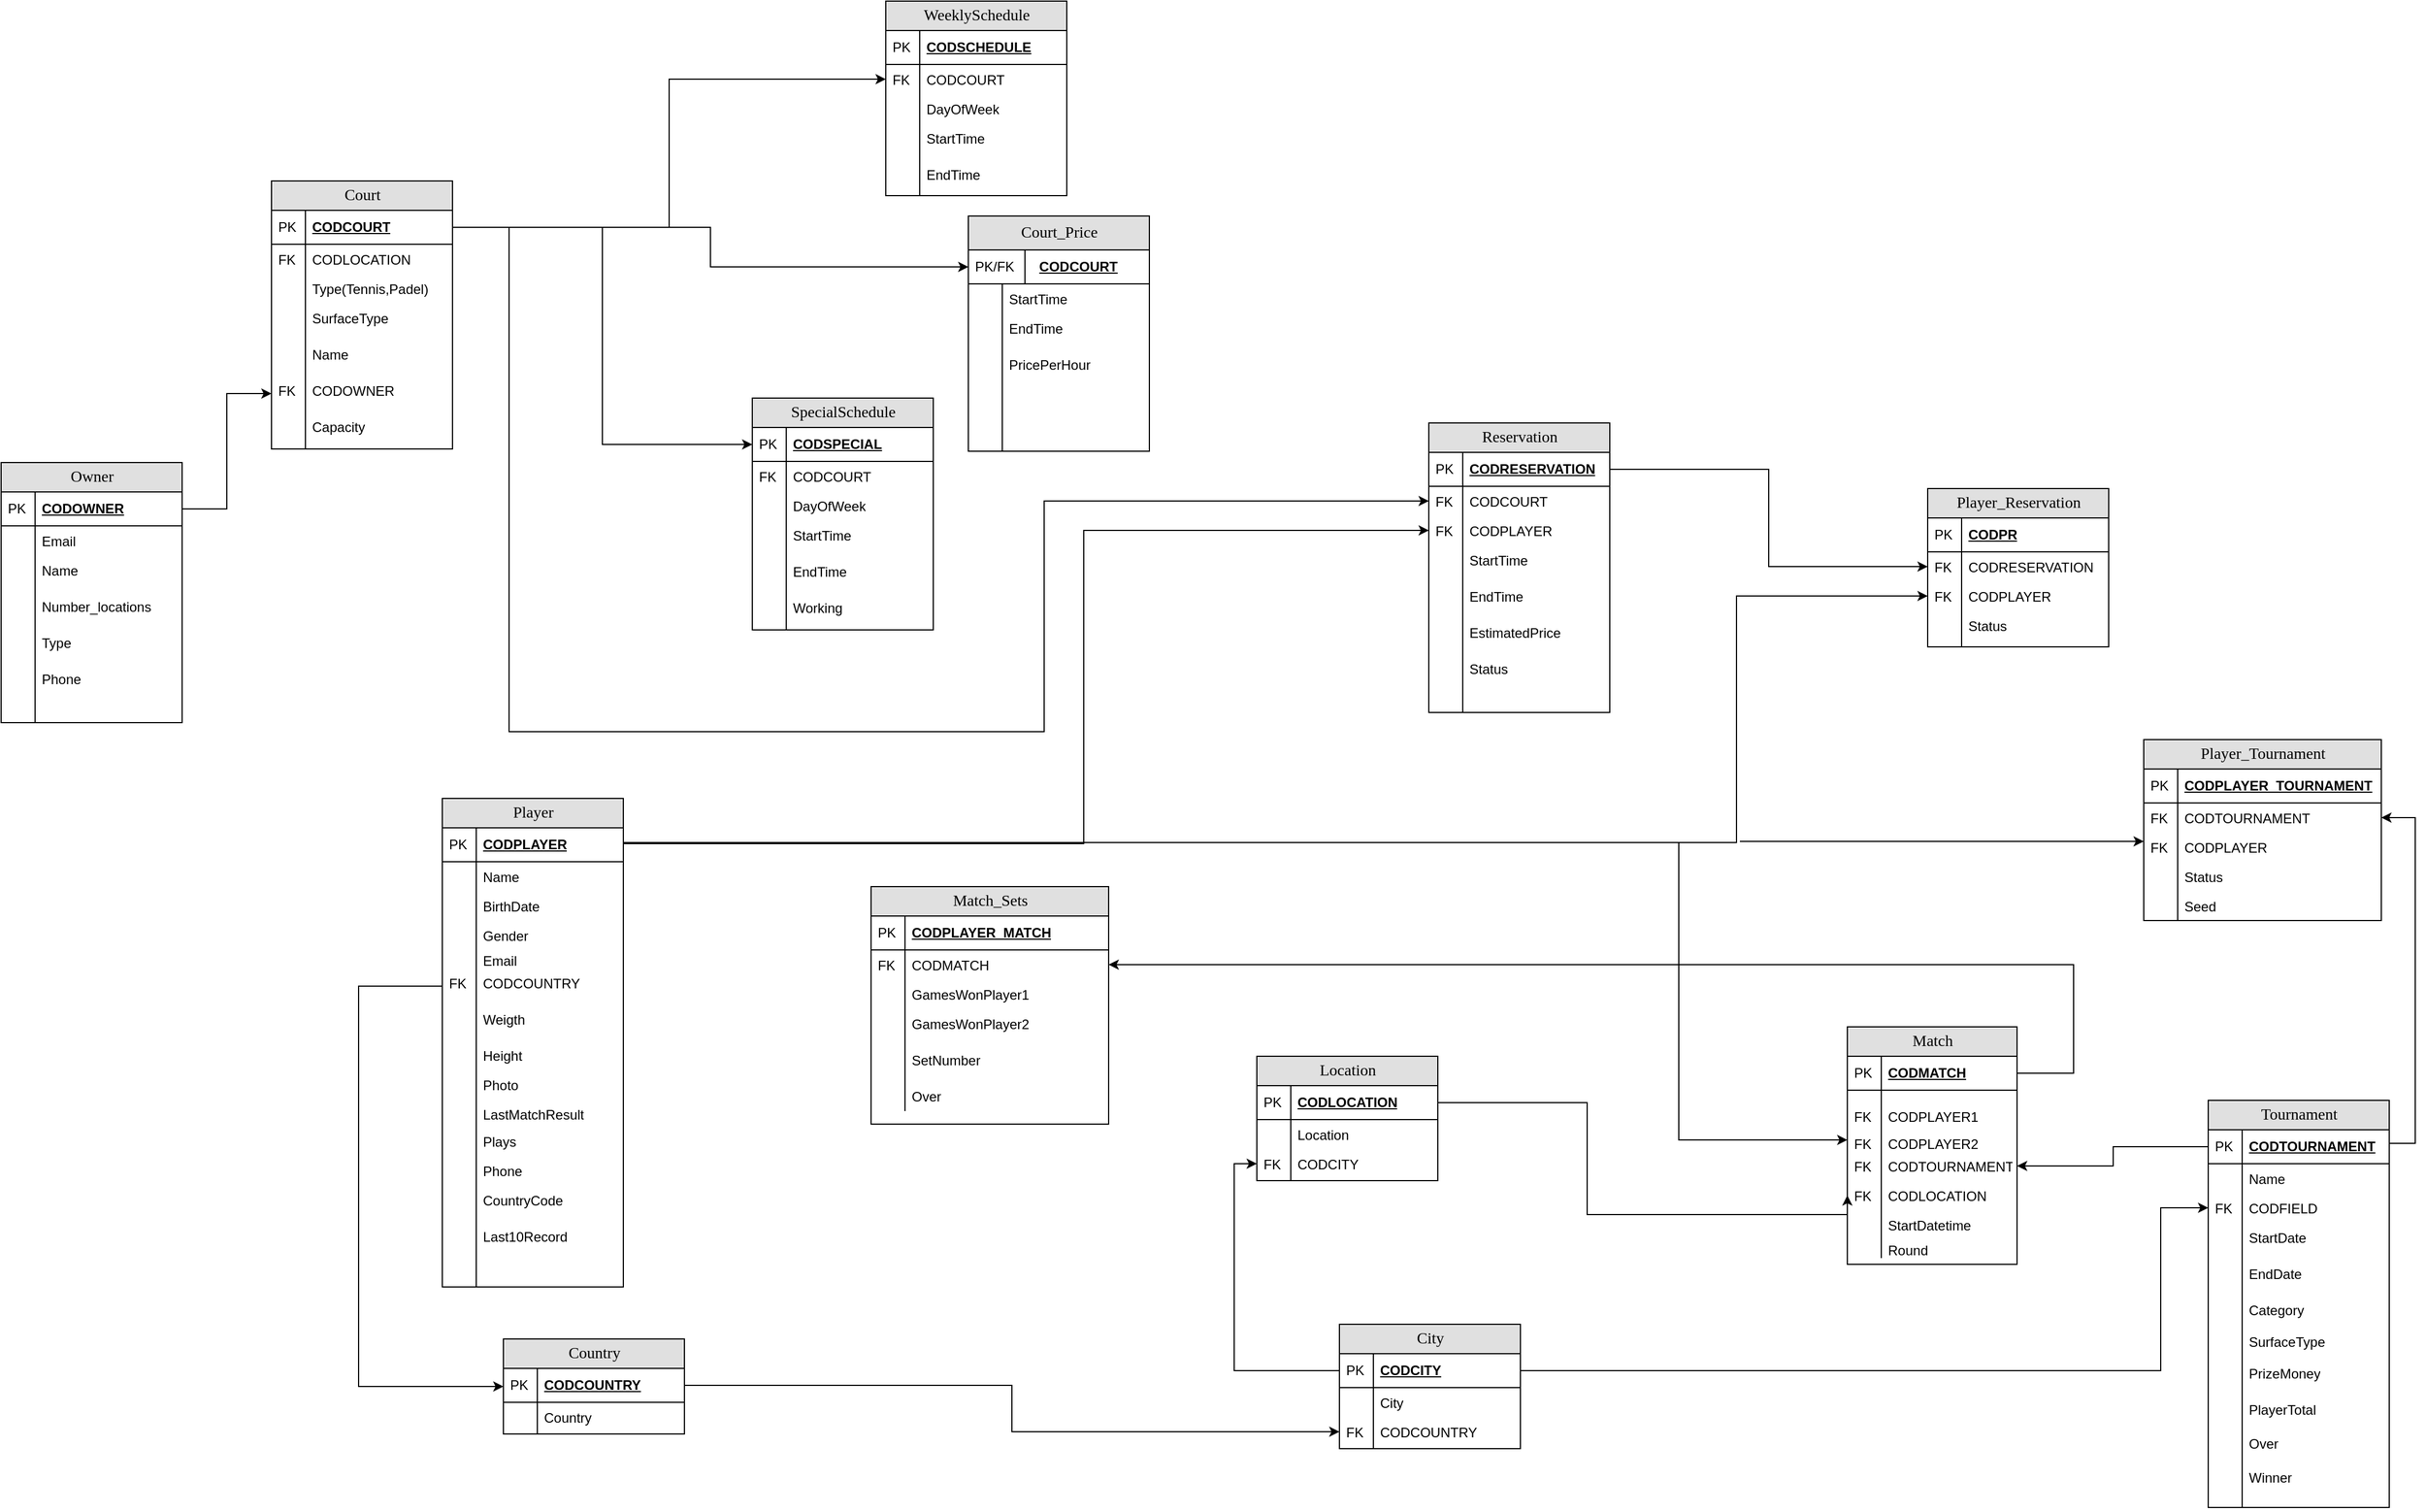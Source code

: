 <mxfile version="26.2.14">
  <diagram name="Page-1" id="e56a1550-8fbb-45ad-956c-1786394a9013">
    <mxGraphModel dx="2626" dy="1585" grid="0" gridSize="10" guides="1" tooltips="1" connect="1" arrows="1" fold="1" page="0" pageScale="1" pageWidth="1100" pageHeight="850" background="none" math="0" shadow="0">
      <root>
        <mxCell id="0" />
        <mxCell id="1" parent="0" />
        <mxCell id="2e49270ec7c68f3f-8" value="Player" style="swimlane;html=1;fontStyle=0;childLayout=stackLayout;horizontal=1;startSize=26;fillColor=#e0e0e0;horizontalStack=0;resizeParent=1;resizeLast=0;collapsible=1;marginBottom=0;swimlaneFillColor=#ffffff;align=center;rounded=0;shadow=0;comic=0;labelBackgroundColor=none;strokeWidth=1;fontFamily=Verdana;fontSize=14;swimlaneLine=1;" parent="1" vertex="1">
          <mxGeometry x="-694" y="32" width="160" height="432" as="geometry" />
        </mxCell>
        <mxCell id="2e49270ec7c68f3f-9" value="CODPLAYER" style="shape=partialRectangle;top=0;left=0;right=0;bottom=1;html=1;align=left;verticalAlign=middle;fillColor=none;spacingLeft=34;spacingRight=4;whiteSpace=wrap;overflow=hidden;rotatable=0;points=[[0,0.5],[1,0.5]];portConstraint=eastwest;dropTarget=0;fontStyle=5;" parent="2e49270ec7c68f3f-8" vertex="1">
          <mxGeometry y="26" width="160" height="30" as="geometry" />
        </mxCell>
        <mxCell id="2e49270ec7c68f3f-10" value="PK" style="shape=partialRectangle;top=0;left=0;bottom=0;html=1;fillColor=none;align=left;verticalAlign=middle;spacingLeft=4;spacingRight=4;whiteSpace=wrap;overflow=hidden;rotatable=0;points=[];portConstraint=eastwest;part=1;" parent="2e49270ec7c68f3f-9" vertex="1" connectable="0">
          <mxGeometry width="30" height="30" as="geometry" />
        </mxCell>
        <mxCell id="2e49270ec7c68f3f-11" value="Name" style="shape=partialRectangle;top=0;left=0;right=0;bottom=0;html=1;align=left;verticalAlign=top;fillColor=none;spacingLeft=34;spacingRight=4;whiteSpace=wrap;overflow=hidden;rotatable=0;points=[[0,0.5],[1,0.5]];portConstraint=eastwest;dropTarget=0;" parent="2e49270ec7c68f3f-8" vertex="1">
          <mxGeometry y="56" width="160" height="26" as="geometry" />
        </mxCell>
        <mxCell id="2e49270ec7c68f3f-12" value="" style="shape=partialRectangle;top=0;left=0;bottom=0;html=1;fillColor=none;align=left;verticalAlign=top;spacingLeft=4;spacingRight=4;whiteSpace=wrap;overflow=hidden;rotatable=0;points=[];portConstraint=eastwest;part=1;" parent="2e49270ec7c68f3f-11" vertex="1" connectable="0">
          <mxGeometry width="30" height="26" as="geometry" />
        </mxCell>
        <mxCell id="2e49270ec7c68f3f-13" value="BirthDate" style="shape=partialRectangle;top=0;left=0;right=0;bottom=0;html=1;align=left;verticalAlign=top;fillColor=none;spacingLeft=34;spacingRight=4;whiteSpace=wrap;overflow=hidden;rotatable=0;points=[[0,0.5],[1,0.5]];portConstraint=eastwest;dropTarget=0;" parent="2e49270ec7c68f3f-8" vertex="1">
          <mxGeometry y="82" width="160" height="26" as="geometry" />
        </mxCell>
        <mxCell id="2e49270ec7c68f3f-14" value="" style="shape=partialRectangle;top=0;left=0;bottom=0;html=1;fillColor=none;align=left;verticalAlign=top;spacingLeft=4;spacingRight=4;whiteSpace=wrap;overflow=hidden;rotatable=0;points=[];portConstraint=eastwest;part=1;" parent="2e49270ec7c68f3f-13" vertex="1" connectable="0">
          <mxGeometry width="30" height="26" as="geometry" />
        </mxCell>
        <mxCell id="2e49270ec7c68f3f-15" value="Gender" style="shape=partialRectangle;top=0;left=0;right=0;bottom=0;html=1;align=left;verticalAlign=top;fillColor=none;spacingLeft=34;spacingRight=4;whiteSpace=wrap;overflow=hidden;rotatable=0;points=[[0,0.5],[1,0.5]];portConstraint=eastwest;dropTarget=0;" parent="2e49270ec7c68f3f-8" vertex="1">
          <mxGeometry y="108" width="160" height="22" as="geometry" />
        </mxCell>
        <mxCell id="2e49270ec7c68f3f-16" value="" style="shape=partialRectangle;top=0;left=0;bottom=0;html=1;fillColor=none;align=left;verticalAlign=top;spacingLeft=4;spacingRight=4;whiteSpace=wrap;overflow=hidden;rotatable=0;points=[];portConstraint=eastwest;part=1;" parent="2e49270ec7c68f3f-15" vertex="1" connectable="0">
          <mxGeometry width="30" height="22" as="geometry" />
        </mxCell>
        <mxCell id="2e49270ec7c68f3f-17" value="Email" style="shape=partialRectangle;top=0;left=0;right=0;bottom=0;html=1;align=left;verticalAlign=top;fillColor=none;spacingLeft=34;spacingRight=4;whiteSpace=wrap;overflow=hidden;rotatable=0;points=[[0,0.5],[1,0.5]];portConstraint=eastwest;dropTarget=0;" parent="2e49270ec7c68f3f-8" vertex="1">
          <mxGeometry y="130" width="160" height="20" as="geometry" />
        </mxCell>
        <mxCell id="2e49270ec7c68f3f-18" value="" style="shape=partialRectangle;top=0;left=0;bottom=0;html=1;fillColor=none;align=left;verticalAlign=top;spacingLeft=4;spacingRight=4;whiteSpace=wrap;overflow=hidden;rotatable=0;points=[];portConstraint=eastwest;part=1;" parent="2e49270ec7c68f3f-17" vertex="1" connectable="0">
          <mxGeometry width="30" height="20" as="geometry" />
        </mxCell>
        <mxCell id="Xbs8Fk6A7MNAa8alONFc-90" value="CODCOUNTRY" style="shape=partialRectangle;top=0;left=0;right=0;bottom=0;html=1;align=left;verticalAlign=top;fillColor=none;spacingLeft=34;spacingRight=4;whiteSpace=wrap;overflow=hidden;rotatable=0;points=[[0,0.5],[1,0.5]];portConstraint=eastwest;dropTarget=0;" parent="2e49270ec7c68f3f-8" vertex="1">
          <mxGeometry y="150" width="160" height="32" as="geometry" />
        </mxCell>
        <mxCell id="Xbs8Fk6A7MNAa8alONFc-91" value="FK" style="shape=partialRectangle;top=0;left=0;bottom=0;html=1;fillColor=none;align=left;verticalAlign=top;spacingLeft=4;spacingRight=4;whiteSpace=wrap;overflow=hidden;rotatable=0;points=[];portConstraint=eastwest;part=1;" parent="Xbs8Fk6A7MNAa8alONFc-90" vertex="1" connectable="0">
          <mxGeometry width="30" height="32" as="geometry" />
        </mxCell>
        <mxCell id="Xbs8Fk6A7MNAa8alONFc-92" value="Weigth" style="shape=partialRectangle;top=0;left=0;right=0;bottom=0;html=1;align=left;verticalAlign=top;fillColor=none;spacingLeft=34;spacingRight=4;whiteSpace=wrap;overflow=hidden;rotatable=0;points=[[0,0.5],[1,0.5]];portConstraint=eastwest;dropTarget=0;" parent="2e49270ec7c68f3f-8" vertex="1">
          <mxGeometry y="182" width="160" height="32" as="geometry" />
        </mxCell>
        <mxCell id="Xbs8Fk6A7MNAa8alONFc-93" value="" style="shape=partialRectangle;top=0;left=0;bottom=0;html=1;fillColor=none;align=left;verticalAlign=top;spacingLeft=4;spacingRight=4;whiteSpace=wrap;overflow=hidden;rotatable=0;points=[];portConstraint=eastwest;part=1;" parent="Xbs8Fk6A7MNAa8alONFc-92" vertex="1" connectable="0">
          <mxGeometry width="30" height="32" as="geometry" />
        </mxCell>
        <mxCell id="Xbs8Fk6A7MNAa8alONFc-42" value="Height" style="shape=partialRectangle;top=0;left=0;right=0;bottom=0;html=1;align=left;verticalAlign=top;fillColor=none;spacingLeft=34;spacingRight=4;whiteSpace=wrap;overflow=hidden;rotatable=0;points=[[0,0.5],[1,0.5]];portConstraint=eastwest;dropTarget=0;" parent="2e49270ec7c68f3f-8" vertex="1">
          <mxGeometry y="214" width="160" height="26" as="geometry" />
        </mxCell>
        <mxCell id="Xbs8Fk6A7MNAa8alONFc-43" value="" style="shape=partialRectangle;top=0;left=0;bottom=0;html=1;fillColor=none;align=left;verticalAlign=top;spacingLeft=4;spacingRight=4;whiteSpace=wrap;overflow=hidden;rotatable=0;points=[];portConstraint=eastwest;part=1;" parent="Xbs8Fk6A7MNAa8alONFc-42" vertex="1" connectable="0">
          <mxGeometry width="30" height="26" as="geometry" />
        </mxCell>
        <mxCell id="Xbs8Fk6A7MNAa8alONFc-95" value="Photo" style="shape=partialRectangle;top=0;left=0;right=0;bottom=0;html=1;align=left;verticalAlign=top;fillColor=none;spacingLeft=34;spacingRight=4;whiteSpace=wrap;overflow=hidden;rotatable=0;points=[[0,0.5],[1,0.5]];portConstraint=eastwest;dropTarget=0;" parent="2e49270ec7c68f3f-8" vertex="1">
          <mxGeometry y="240" width="160" height="26" as="geometry" />
        </mxCell>
        <mxCell id="Xbs8Fk6A7MNAa8alONFc-96" value="" style="shape=partialRectangle;top=0;left=0;bottom=0;html=1;fillColor=none;align=left;verticalAlign=top;spacingLeft=4;spacingRight=4;whiteSpace=wrap;overflow=hidden;rotatable=0;points=[];portConstraint=eastwest;part=1;" parent="Xbs8Fk6A7MNAa8alONFc-95" vertex="1" connectable="0">
          <mxGeometry width="30" height="26" as="geometry" />
        </mxCell>
        <mxCell id="Xbs8Fk6A7MNAa8alONFc-120" value="LastMatchResult" style="shape=partialRectangle;top=0;left=0;right=0;bottom=0;html=1;align=left;verticalAlign=top;fillColor=none;spacingLeft=34;spacingRight=4;whiteSpace=wrap;overflow=hidden;rotatable=0;points=[[0,0.5],[1,0.5]];portConstraint=eastwest;dropTarget=0;" parent="2e49270ec7c68f3f-8" vertex="1">
          <mxGeometry y="266" width="160" height="24" as="geometry" />
        </mxCell>
        <mxCell id="Xbs8Fk6A7MNAa8alONFc-121" value="" style="shape=partialRectangle;top=0;left=0;bottom=0;html=1;fillColor=none;align=left;verticalAlign=top;spacingLeft=4;spacingRight=4;whiteSpace=wrap;overflow=hidden;rotatable=0;points=[];portConstraint=eastwest;part=1;" parent="Xbs8Fk6A7MNAa8alONFc-120" vertex="1" connectable="0">
          <mxGeometry width="30" height="24" as="geometry" />
        </mxCell>
        <mxCell id="Xbs8Fk6A7MNAa8alONFc-122" value="Plays" style="shape=partialRectangle;top=0;left=0;right=0;bottom=0;html=1;align=left;verticalAlign=top;fillColor=none;spacingLeft=34;spacingRight=4;whiteSpace=wrap;overflow=hidden;rotatable=0;points=[[0,0.5],[1,0.5]];portConstraint=eastwest;dropTarget=0;" parent="2e49270ec7c68f3f-8" vertex="1">
          <mxGeometry y="290" width="160" height="26" as="geometry" />
        </mxCell>
        <mxCell id="Xbs8Fk6A7MNAa8alONFc-123" value="" style="shape=partialRectangle;top=0;left=0;bottom=0;html=1;fillColor=none;align=left;verticalAlign=top;spacingLeft=4;spacingRight=4;whiteSpace=wrap;overflow=hidden;rotatable=0;points=[];portConstraint=eastwest;part=1;" parent="Xbs8Fk6A7MNAa8alONFc-122" vertex="1" connectable="0">
          <mxGeometry width="30" height="26" as="geometry" />
        </mxCell>
        <mxCell id="yneZYwxSXbuqcWXwDY15-3" value="Phone" style="shape=partialRectangle;top=0;left=0;right=0;bottom=0;html=1;align=left;verticalAlign=top;fillColor=none;spacingLeft=34;spacingRight=4;whiteSpace=wrap;overflow=hidden;rotatable=0;points=[[0,0.5],[1,0.5]];portConstraint=eastwest;dropTarget=0;" parent="2e49270ec7c68f3f-8" vertex="1">
          <mxGeometry y="316" width="160" height="26" as="geometry" />
        </mxCell>
        <mxCell id="yneZYwxSXbuqcWXwDY15-4" value="" style="shape=partialRectangle;top=0;left=0;bottom=0;html=1;fillColor=none;align=left;verticalAlign=top;spacingLeft=4;spacingRight=4;whiteSpace=wrap;overflow=hidden;rotatable=0;points=[];portConstraint=eastwest;part=1;" parent="yneZYwxSXbuqcWXwDY15-3" vertex="1" connectable="0">
          <mxGeometry width="30" height="26" as="geometry" />
        </mxCell>
        <mxCell id="Xbs8Fk6A7MNAa8alONFc-40" value="CountryCode" style="shape=partialRectangle;top=0;left=0;right=0;bottom=0;html=1;align=left;verticalAlign=top;fillColor=none;spacingLeft=34;spacingRight=4;whiteSpace=wrap;overflow=hidden;rotatable=0;points=[[0,0.5],[1,0.5]];portConstraint=eastwest;dropTarget=0;" parent="2e49270ec7c68f3f-8" vertex="1">
          <mxGeometry y="342" width="160" height="32" as="geometry" />
        </mxCell>
        <mxCell id="Xbs8Fk6A7MNAa8alONFc-41" value="" style="shape=partialRectangle;top=0;left=0;bottom=0;html=1;fillColor=none;align=left;verticalAlign=top;spacingLeft=4;spacingRight=4;whiteSpace=wrap;overflow=hidden;rotatable=0;points=[];portConstraint=eastwest;part=1;" parent="Xbs8Fk6A7MNAa8alONFc-40" vertex="1" connectable="0">
          <mxGeometry width="30" height="32" as="geometry" />
        </mxCell>
        <mxCell id="P-fy-_SJNdhsn0TbC7wI-38" value="Last10Record" style="shape=partialRectangle;top=0;left=0;right=0;bottom=0;html=1;align=left;verticalAlign=top;fillColor=none;spacingLeft=34;spacingRight=4;whiteSpace=wrap;overflow=hidden;rotatable=0;points=[[0,0.5],[1,0.5]];portConstraint=eastwest;dropTarget=0;" parent="2e49270ec7c68f3f-8" vertex="1">
          <mxGeometry y="374" width="160" height="32" as="geometry" />
        </mxCell>
        <mxCell id="P-fy-_SJNdhsn0TbC7wI-39" value="" style="shape=partialRectangle;top=0;left=0;bottom=0;html=1;fillColor=none;align=left;verticalAlign=top;spacingLeft=4;spacingRight=4;whiteSpace=wrap;overflow=hidden;rotatable=0;points=[];portConstraint=eastwest;part=1;" parent="P-fy-_SJNdhsn0TbC7wI-38" vertex="1" connectable="0">
          <mxGeometry width="30" height="32" as="geometry" />
        </mxCell>
        <mxCell id="yneZYwxSXbuqcWXwDY15-5" value="" style="shape=partialRectangle;top=0;left=0;right=0;bottom=0;html=1;align=left;verticalAlign=top;fillColor=none;spacingLeft=34;spacingRight=4;whiteSpace=wrap;overflow=hidden;rotatable=0;points=[[0,0.5],[1,0.5]];portConstraint=eastwest;dropTarget=0;" parent="2e49270ec7c68f3f-8" vertex="1">
          <mxGeometry y="406" width="160" height="26" as="geometry" />
        </mxCell>
        <mxCell id="yneZYwxSXbuqcWXwDY15-6" value="" style="shape=partialRectangle;top=0;left=0;bottom=0;html=1;fillColor=none;align=left;verticalAlign=top;spacingLeft=4;spacingRight=4;whiteSpace=wrap;overflow=hidden;rotatable=0;points=[];portConstraint=eastwest;part=1;" parent="yneZYwxSXbuqcWXwDY15-5" vertex="1" connectable="0">
          <mxGeometry width="30" height="26" as="geometry" />
        </mxCell>
        <mxCell id="2e49270ec7c68f3f-30" value="Player_Tournament" style="swimlane;html=1;fontStyle=0;childLayout=stackLayout;horizontal=1;startSize=26;fillColor=#e0e0e0;horizontalStack=0;resizeParent=1;resizeLast=0;collapsible=1;marginBottom=0;swimlaneFillColor=#ffffff;align=center;rounded=0;shadow=0;comic=0;labelBackgroundColor=none;strokeWidth=1;fontFamily=Verdana;fontSize=14" parent="1" vertex="1">
          <mxGeometry x="810" y="-20" width="210" height="160" as="geometry" />
        </mxCell>
        <mxCell id="2e49270ec7c68f3f-31" value="CODPLAYER_TOURNAMENT" style="shape=partialRectangle;top=0;left=0;right=0;bottom=1;html=1;align=left;verticalAlign=middle;fillColor=none;spacingLeft=34;spacingRight=4;whiteSpace=wrap;overflow=hidden;rotatable=0;points=[[0,0.5],[1,0.5]];portConstraint=eastwest;dropTarget=0;fontStyle=5;" parent="2e49270ec7c68f3f-30" vertex="1">
          <mxGeometry y="26" width="210" height="30" as="geometry" />
        </mxCell>
        <mxCell id="2e49270ec7c68f3f-32" value="PK" style="shape=partialRectangle;top=0;left=0;bottom=0;html=1;fillColor=none;align=left;verticalAlign=middle;spacingLeft=4;spacingRight=4;whiteSpace=wrap;overflow=hidden;rotatable=0;points=[];portConstraint=eastwest;part=1;" parent="2e49270ec7c68f3f-31" vertex="1" connectable="0">
          <mxGeometry width="30" height="30" as="geometry" />
        </mxCell>
        <mxCell id="2e49270ec7c68f3f-33" value="CODTOURNAMENT" style="shape=partialRectangle;top=0;left=0;right=0;bottom=0;html=1;align=left;verticalAlign=top;fillColor=none;spacingLeft=34;spacingRight=4;whiteSpace=wrap;overflow=hidden;rotatable=0;points=[[0,0.5],[1,0.5]];portConstraint=eastwest;dropTarget=0;" parent="2e49270ec7c68f3f-30" vertex="1">
          <mxGeometry y="56" width="210" height="26" as="geometry" />
        </mxCell>
        <mxCell id="2e49270ec7c68f3f-34" value="FK" style="shape=partialRectangle;top=0;left=0;bottom=0;html=1;fillColor=none;align=left;verticalAlign=top;spacingLeft=4;spacingRight=4;whiteSpace=wrap;overflow=hidden;rotatable=0;points=[];portConstraint=eastwest;part=1;" parent="2e49270ec7c68f3f-33" vertex="1" connectable="0">
          <mxGeometry width="30" height="26" as="geometry" />
        </mxCell>
        <mxCell id="2e49270ec7c68f3f-35" value="CODPLAYER" style="shape=partialRectangle;top=0;left=0;right=0;bottom=0;html=1;align=left;verticalAlign=top;fillColor=none;spacingLeft=34;spacingRight=4;whiteSpace=wrap;overflow=hidden;rotatable=0;points=[[0,0.5],[1,0.5]];portConstraint=eastwest;dropTarget=0;" parent="2e49270ec7c68f3f-30" vertex="1">
          <mxGeometry y="82" width="210" height="26" as="geometry" />
        </mxCell>
        <mxCell id="2e49270ec7c68f3f-36" value="FK" style="shape=partialRectangle;top=0;left=0;bottom=0;html=1;fillColor=none;align=left;verticalAlign=top;spacingLeft=4;spacingRight=4;whiteSpace=wrap;overflow=hidden;rotatable=0;points=[];portConstraint=eastwest;part=1;" parent="2e49270ec7c68f3f-35" vertex="1" connectable="0">
          <mxGeometry width="30" height="26" as="geometry" />
        </mxCell>
        <mxCell id="2e49270ec7c68f3f-37" value="Status" style="shape=partialRectangle;top=0;left=0;right=0;bottom=0;html=1;align=left;verticalAlign=top;fillColor=none;spacingLeft=34;spacingRight=4;whiteSpace=wrap;overflow=hidden;rotatable=0;points=[[0,0.5],[1,0.5]];portConstraint=eastwest;dropTarget=0;" parent="2e49270ec7c68f3f-30" vertex="1">
          <mxGeometry y="108" width="210" height="26" as="geometry" />
        </mxCell>
        <mxCell id="2e49270ec7c68f3f-38" value="" style="shape=partialRectangle;top=0;left=0;bottom=0;html=1;fillColor=none;align=left;verticalAlign=top;spacingLeft=4;spacingRight=4;whiteSpace=wrap;overflow=hidden;rotatable=0;points=[];portConstraint=eastwest;part=1;" parent="2e49270ec7c68f3f-37" vertex="1" connectable="0">
          <mxGeometry width="30" height="26" as="geometry" />
        </mxCell>
        <mxCell id="2e49270ec7c68f3f-39" value="Seed" style="shape=partialRectangle;top=0;left=0;right=0;bottom=0;html=1;align=left;verticalAlign=top;fillColor=none;spacingLeft=34;spacingRight=4;whiteSpace=wrap;overflow=hidden;rotatable=0;points=[[0,0.5],[1,0.5]];portConstraint=eastwest;dropTarget=0;" parent="2e49270ec7c68f3f-30" vertex="1">
          <mxGeometry y="134" width="210" height="26" as="geometry" />
        </mxCell>
        <mxCell id="2e49270ec7c68f3f-40" value="" style="shape=partialRectangle;top=0;left=0;bottom=0;html=1;fillColor=none;align=left;verticalAlign=top;spacingLeft=4;spacingRight=4;whiteSpace=wrap;overflow=hidden;rotatable=0;points=[];portConstraint=eastwest;part=1;" parent="2e49270ec7c68f3f-39" vertex="1" connectable="0">
          <mxGeometry width="30" height="26" as="geometry" />
        </mxCell>
        <mxCell id="Xbs8Fk6A7MNAa8alONFc-1" value="City" style="swimlane;html=1;fontStyle=0;childLayout=stackLayout;horizontal=1;startSize=26;fillColor=#e0e0e0;horizontalStack=0;resizeParent=1;resizeLast=0;collapsible=1;marginBottom=0;swimlaneFillColor=#ffffff;align=center;rounded=0;shadow=0;comic=0;labelBackgroundColor=none;strokeWidth=1;fontFamily=Verdana;fontSize=14;swimlaneLine=1;" parent="1" vertex="1">
          <mxGeometry x="99" y="497" width="160" height="110" as="geometry" />
        </mxCell>
        <mxCell id="Xbs8Fk6A7MNAa8alONFc-2" value="CODCITY" style="shape=partialRectangle;top=0;left=0;right=0;bottom=1;html=1;align=left;verticalAlign=middle;fillColor=none;spacingLeft=34;spacingRight=4;whiteSpace=wrap;overflow=hidden;rotatable=0;points=[[0,0.5],[1,0.5]];portConstraint=eastwest;dropTarget=0;fontStyle=5;" parent="Xbs8Fk6A7MNAa8alONFc-1" vertex="1">
          <mxGeometry y="26" width="160" height="30" as="geometry" />
        </mxCell>
        <mxCell id="Xbs8Fk6A7MNAa8alONFc-3" value="PK" style="shape=partialRectangle;top=0;left=0;bottom=0;html=1;fillColor=none;align=left;verticalAlign=middle;spacingLeft=4;spacingRight=4;whiteSpace=wrap;overflow=hidden;rotatable=0;points=[];portConstraint=eastwest;part=1;" parent="Xbs8Fk6A7MNAa8alONFc-2" vertex="1" connectable="0">
          <mxGeometry width="30" height="30" as="geometry" />
        </mxCell>
        <mxCell id="Xbs8Fk6A7MNAa8alONFc-4" value="City" style="shape=partialRectangle;top=0;left=0;right=0;bottom=0;html=1;align=left;verticalAlign=top;fillColor=none;spacingLeft=34;spacingRight=4;whiteSpace=wrap;overflow=hidden;rotatable=0;points=[[0,0.5],[1,0.5]];portConstraint=eastwest;dropTarget=0;" parent="Xbs8Fk6A7MNAa8alONFc-1" vertex="1">
          <mxGeometry y="56" width="160" height="26" as="geometry" />
        </mxCell>
        <mxCell id="Xbs8Fk6A7MNAa8alONFc-5" value="" style="shape=partialRectangle;top=0;left=0;bottom=0;html=1;fillColor=none;align=left;verticalAlign=top;spacingLeft=4;spacingRight=4;whiteSpace=wrap;overflow=hidden;rotatable=0;points=[];portConstraint=eastwest;part=1;" parent="Xbs8Fk6A7MNAa8alONFc-4" vertex="1" connectable="0">
          <mxGeometry width="30" height="26" as="geometry" />
        </mxCell>
        <mxCell id="Xbs8Fk6A7MNAa8alONFc-6" value="CODCOUNTRY" style="shape=partialRectangle;top=0;left=0;right=0;bottom=0;html=1;align=left;verticalAlign=top;fillColor=none;spacingLeft=34;spacingRight=4;whiteSpace=wrap;overflow=hidden;rotatable=0;points=[[0,0.5],[1,0.5]];portConstraint=eastwest;dropTarget=0;" parent="Xbs8Fk6A7MNAa8alONFc-1" vertex="1">
          <mxGeometry y="82" width="160" height="26" as="geometry" />
        </mxCell>
        <mxCell id="Xbs8Fk6A7MNAa8alONFc-7" value="FK" style="shape=partialRectangle;top=0;left=0;bottom=0;html=1;fillColor=none;align=left;verticalAlign=top;spacingLeft=4;spacingRight=4;whiteSpace=wrap;overflow=hidden;rotatable=0;points=[];portConstraint=eastwest;part=1;" parent="Xbs8Fk6A7MNAa8alONFc-6" vertex="1" connectable="0">
          <mxGeometry width="30" height="26" as="geometry" />
        </mxCell>
        <mxCell id="Xbs8Fk6A7MNAa8alONFc-8" value="row 3" style="shape=partialRectangle;top=0;left=0;right=0;bottom=0;html=1;align=left;verticalAlign=top;fillColor=none;spacingLeft=34;spacingRight=4;whiteSpace=wrap;overflow=hidden;rotatable=0;points=[[0,0.5],[1,0.5]];portConstraint=eastwest;dropTarget=0;" parent="Xbs8Fk6A7MNAa8alONFc-1" vertex="1">
          <mxGeometry y="108" width="160" height="2" as="geometry" />
        </mxCell>
        <mxCell id="Xbs8Fk6A7MNAa8alONFc-9" value="" style="shape=partialRectangle;top=0;left=0;bottom=0;html=1;fillColor=none;align=left;verticalAlign=top;spacingLeft=4;spacingRight=4;whiteSpace=wrap;overflow=hidden;rotatable=0;points=[];portConstraint=eastwest;part=1;" parent="Xbs8Fk6A7MNAa8alONFc-8" vertex="1" connectable="0">
          <mxGeometry width="30" height="2" as="geometry" />
        </mxCell>
        <mxCell id="Xbs8Fk6A7MNAa8alONFc-12" value="Country" style="swimlane;html=1;fontStyle=0;childLayout=stackLayout;horizontal=1;startSize=26;fillColor=#e0e0e0;horizontalStack=0;resizeParent=1;resizeLast=0;collapsible=1;marginBottom=0;swimlaneFillColor=#ffffff;align=center;rounded=0;shadow=0;comic=0;labelBackgroundColor=none;strokeWidth=1;fontFamily=Verdana;fontSize=14;swimlaneLine=1;" parent="1" vertex="1">
          <mxGeometry x="-640" y="510" width="160" height="84" as="geometry" />
        </mxCell>
        <mxCell id="Xbs8Fk6A7MNAa8alONFc-13" value="CODCOUNTRY" style="shape=partialRectangle;top=0;left=0;right=0;bottom=1;html=1;align=left;verticalAlign=middle;fillColor=none;spacingLeft=34;spacingRight=4;whiteSpace=wrap;overflow=hidden;rotatable=0;points=[[0,0.5],[1,0.5]];portConstraint=eastwest;dropTarget=0;fontStyle=5;" parent="Xbs8Fk6A7MNAa8alONFc-12" vertex="1">
          <mxGeometry y="26" width="160" height="30" as="geometry" />
        </mxCell>
        <mxCell id="Xbs8Fk6A7MNAa8alONFc-14" value="PK" style="shape=partialRectangle;top=0;left=0;bottom=0;html=1;fillColor=none;align=left;verticalAlign=middle;spacingLeft=4;spacingRight=4;whiteSpace=wrap;overflow=hidden;rotatable=0;points=[];portConstraint=eastwest;part=1;" parent="Xbs8Fk6A7MNAa8alONFc-13" vertex="1" connectable="0">
          <mxGeometry width="30" height="30" as="geometry" />
        </mxCell>
        <mxCell id="Xbs8Fk6A7MNAa8alONFc-15" value="Country" style="shape=partialRectangle;top=0;left=0;right=0;bottom=0;html=1;align=left;verticalAlign=top;fillColor=none;spacingLeft=34;spacingRight=4;whiteSpace=wrap;overflow=hidden;rotatable=0;points=[[0,0.5],[1,0.5]];portConstraint=eastwest;dropTarget=0;" parent="Xbs8Fk6A7MNAa8alONFc-12" vertex="1">
          <mxGeometry y="56" width="160" height="26" as="geometry" />
        </mxCell>
        <mxCell id="Xbs8Fk6A7MNAa8alONFc-16" value="" style="shape=partialRectangle;top=0;left=0;bottom=0;html=1;fillColor=none;align=left;verticalAlign=top;spacingLeft=4;spacingRight=4;whiteSpace=wrap;overflow=hidden;rotatable=0;points=[];portConstraint=eastwest;part=1;" parent="Xbs8Fk6A7MNAa8alONFc-15" vertex="1" connectable="0">
          <mxGeometry width="30" height="26" as="geometry" />
        </mxCell>
        <mxCell id="Xbs8Fk6A7MNAa8alONFc-19" value="row 3" style="shape=partialRectangle;top=0;left=0;right=0;bottom=0;html=1;align=left;verticalAlign=top;fillColor=none;spacingLeft=34;spacingRight=4;whiteSpace=wrap;overflow=hidden;rotatable=0;points=[[0,0.5],[1,0.5]];portConstraint=eastwest;dropTarget=0;" parent="Xbs8Fk6A7MNAa8alONFc-12" vertex="1">
          <mxGeometry y="82" width="160" height="2" as="geometry" />
        </mxCell>
        <mxCell id="Xbs8Fk6A7MNAa8alONFc-20" value="" style="shape=partialRectangle;top=0;left=0;bottom=0;html=1;fillColor=none;align=left;verticalAlign=top;spacingLeft=4;spacingRight=4;whiteSpace=wrap;overflow=hidden;rotatable=0;points=[];portConstraint=eastwest;part=1;" parent="Xbs8Fk6A7MNAa8alONFc-19" vertex="1" connectable="0">
          <mxGeometry width="30" height="2" as="geometry" />
        </mxCell>
        <mxCell id="Xbs8Fk6A7MNAa8alONFc-23" value="Location" style="swimlane;html=1;fontStyle=0;childLayout=stackLayout;horizontal=1;startSize=26;fillColor=#e0e0e0;horizontalStack=0;resizeParent=1;resizeLast=0;collapsible=1;marginBottom=0;swimlaneFillColor=#ffffff;align=center;rounded=0;shadow=0;comic=0;labelBackgroundColor=none;strokeWidth=1;fontFamily=Verdana;fontSize=14;swimlaneLine=1;" parent="1" vertex="1">
          <mxGeometry x="26" y="260" width="160" height="110" as="geometry" />
        </mxCell>
        <mxCell id="Xbs8Fk6A7MNAa8alONFc-24" value="CODLOCATION" style="shape=partialRectangle;top=0;left=0;right=0;bottom=1;html=1;align=left;verticalAlign=middle;fillColor=none;spacingLeft=34;spacingRight=4;whiteSpace=wrap;overflow=hidden;rotatable=0;points=[[0,0.5],[1,0.5]];portConstraint=eastwest;dropTarget=0;fontStyle=5;" parent="Xbs8Fk6A7MNAa8alONFc-23" vertex="1">
          <mxGeometry y="26" width="160" height="30" as="geometry" />
        </mxCell>
        <mxCell id="Xbs8Fk6A7MNAa8alONFc-25" value="PK" style="shape=partialRectangle;top=0;left=0;bottom=0;html=1;fillColor=none;align=left;verticalAlign=middle;spacingLeft=4;spacingRight=4;whiteSpace=wrap;overflow=hidden;rotatable=0;points=[];portConstraint=eastwest;part=1;" parent="Xbs8Fk6A7MNAa8alONFc-24" vertex="1" connectable="0">
          <mxGeometry width="30" height="30" as="geometry" />
        </mxCell>
        <mxCell id="Xbs8Fk6A7MNAa8alONFc-26" value="Location" style="shape=partialRectangle;top=0;left=0;right=0;bottom=0;html=1;align=left;verticalAlign=top;fillColor=none;spacingLeft=34;spacingRight=4;whiteSpace=wrap;overflow=hidden;rotatable=0;points=[[0,0.5],[1,0.5]];portConstraint=eastwest;dropTarget=0;" parent="Xbs8Fk6A7MNAa8alONFc-23" vertex="1">
          <mxGeometry y="56" width="160" height="26" as="geometry" />
        </mxCell>
        <mxCell id="Xbs8Fk6A7MNAa8alONFc-27" value="" style="shape=partialRectangle;top=0;left=0;bottom=0;html=1;fillColor=none;align=left;verticalAlign=top;spacingLeft=4;spacingRight=4;whiteSpace=wrap;overflow=hidden;rotatable=0;points=[];portConstraint=eastwest;part=1;" parent="Xbs8Fk6A7MNAa8alONFc-26" vertex="1" connectable="0">
          <mxGeometry width="30" height="26" as="geometry" />
        </mxCell>
        <mxCell id="Xbs8Fk6A7MNAa8alONFc-28" value="CODCITY" style="shape=partialRectangle;top=0;left=0;right=0;bottom=0;html=1;align=left;verticalAlign=top;fillColor=none;spacingLeft=34;spacingRight=4;whiteSpace=wrap;overflow=hidden;rotatable=0;points=[[0,0.5],[1,0.5]];portConstraint=eastwest;dropTarget=0;" parent="Xbs8Fk6A7MNAa8alONFc-23" vertex="1">
          <mxGeometry y="82" width="160" height="26" as="geometry" />
        </mxCell>
        <mxCell id="Xbs8Fk6A7MNAa8alONFc-29" value="FK" style="shape=partialRectangle;top=0;left=0;bottom=0;html=1;fillColor=none;align=left;verticalAlign=top;spacingLeft=4;spacingRight=4;whiteSpace=wrap;overflow=hidden;rotatable=0;points=[];portConstraint=eastwest;part=1;" parent="Xbs8Fk6A7MNAa8alONFc-28" vertex="1" connectable="0">
          <mxGeometry width="30" height="26" as="geometry" />
        </mxCell>
        <mxCell id="Xbs8Fk6A7MNAa8alONFc-30" value="row 3" style="shape=partialRectangle;top=0;left=0;right=0;bottom=0;html=1;align=left;verticalAlign=top;fillColor=none;spacingLeft=34;spacingRight=4;whiteSpace=wrap;overflow=hidden;rotatable=0;points=[[0,0.5],[1,0.5]];portConstraint=eastwest;dropTarget=0;" parent="Xbs8Fk6A7MNAa8alONFc-23" vertex="1">
          <mxGeometry y="108" width="160" height="2" as="geometry" />
        </mxCell>
        <mxCell id="Xbs8Fk6A7MNAa8alONFc-31" value="" style="shape=partialRectangle;top=0;left=0;bottom=0;html=1;fillColor=none;align=left;verticalAlign=top;spacingLeft=4;spacingRight=4;whiteSpace=wrap;overflow=hidden;rotatable=0;points=[];portConstraint=eastwest;part=1;" parent="Xbs8Fk6A7MNAa8alONFc-30" vertex="1" connectable="0">
          <mxGeometry width="30" height="2" as="geometry" />
        </mxCell>
        <mxCell id="Xbs8Fk6A7MNAa8alONFc-32" style="edgeStyle=orthogonalEdgeStyle;rounded=0;orthogonalLoop=1;jettySize=auto;html=1;entryX=0;entryY=0.5;entryDx=0;entryDy=0;" parent="1" source="Xbs8Fk6A7MNAa8alONFc-2" target="Xbs8Fk6A7MNAa8alONFc-28" edge="1">
          <mxGeometry relative="1" as="geometry" />
        </mxCell>
        <mxCell id="Xbs8Fk6A7MNAa8alONFc-45" value="Tournament" style="swimlane;html=1;fontStyle=0;childLayout=stackLayout;horizontal=1;startSize=26;fillColor=#e0e0e0;horizontalStack=0;resizeParent=1;resizeLast=0;collapsible=1;marginBottom=0;swimlaneFillColor=#ffffff;align=center;rounded=0;shadow=0;comic=0;labelBackgroundColor=none;strokeWidth=1;fontFamily=Verdana;fontSize=14;swimlaneLine=1;" parent="1" vertex="1">
          <mxGeometry x="867" y="299" width="160" height="360" as="geometry" />
        </mxCell>
        <mxCell id="Xbs8Fk6A7MNAa8alONFc-46" value="CODTOURNAMENT" style="shape=partialRectangle;top=0;left=0;right=0;bottom=1;html=1;align=left;verticalAlign=middle;fillColor=none;spacingLeft=34;spacingRight=4;whiteSpace=wrap;overflow=hidden;rotatable=0;points=[[0,0.5],[1,0.5]];portConstraint=eastwest;dropTarget=0;fontStyle=5;" parent="Xbs8Fk6A7MNAa8alONFc-45" vertex="1">
          <mxGeometry y="26" width="160" height="30" as="geometry" />
        </mxCell>
        <mxCell id="Xbs8Fk6A7MNAa8alONFc-47" value="PK" style="shape=partialRectangle;top=0;left=0;bottom=0;html=1;fillColor=none;align=left;verticalAlign=middle;spacingLeft=4;spacingRight=4;whiteSpace=wrap;overflow=hidden;rotatable=0;points=[];portConstraint=eastwest;part=1;" parent="Xbs8Fk6A7MNAa8alONFc-46" vertex="1" connectable="0">
          <mxGeometry width="30" height="30" as="geometry" />
        </mxCell>
        <mxCell id="Xbs8Fk6A7MNAa8alONFc-48" value="Name" style="shape=partialRectangle;top=0;left=0;right=0;bottom=0;html=1;align=left;verticalAlign=top;fillColor=none;spacingLeft=34;spacingRight=4;whiteSpace=wrap;overflow=hidden;rotatable=0;points=[[0,0.5],[1,0.5]];portConstraint=eastwest;dropTarget=0;" parent="Xbs8Fk6A7MNAa8alONFc-45" vertex="1">
          <mxGeometry y="56" width="160" height="26" as="geometry" />
        </mxCell>
        <mxCell id="Xbs8Fk6A7MNAa8alONFc-49" value="" style="shape=partialRectangle;top=0;left=0;bottom=0;html=1;fillColor=none;align=left;verticalAlign=top;spacingLeft=4;spacingRight=4;whiteSpace=wrap;overflow=hidden;rotatable=0;points=[];portConstraint=eastwest;part=1;" parent="Xbs8Fk6A7MNAa8alONFc-48" vertex="1" connectable="0">
          <mxGeometry width="30" height="26" as="geometry" />
        </mxCell>
        <mxCell id="Xbs8Fk6A7MNAa8alONFc-50" value="CODFIELD" style="shape=partialRectangle;top=0;left=0;right=0;bottom=0;html=1;align=left;verticalAlign=top;fillColor=none;spacingLeft=34;spacingRight=4;whiteSpace=wrap;overflow=hidden;rotatable=0;points=[[0,0.5],[1,0.5]];portConstraint=eastwest;dropTarget=0;" parent="Xbs8Fk6A7MNAa8alONFc-45" vertex="1">
          <mxGeometry y="82" width="160" height="26" as="geometry" />
        </mxCell>
        <mxCell id="Xbs8Fk6A7MNAa8alONFc-51" value="FK" style="shape=partialRectangle;top=0;left=0;bottom=0;html=1;fillColor=none;align=left;verticalAlign=top;spacingLeft=4;spacingRight=4;whiteSpace=wrap;overflow=hidden;rotatable=0;points=[];portConstraint=eastwest;part=1;" parent="Xbs8Fk6A7MNAa8alONFc-50" vertex="1" connectable="0">
          <mxGeometry width="30" height="26" as="geometry" />
        </mxCell>
        <mxCell id="Xbs8Fk6A7MNAa8alONFc-52" value="StartDate" style="shape=partialRectangle;top=0;left=0;right=0;bottom=0;html=1;align=left;verticalAlign=top;fillColor=none;spacingLeft=34;spacingRight=4;whiteSpace=wrap;overflow=hidden;rotatable=0;points=[[0,0.5],[1,0.5]];portConstraint=eastwest;dropTarget=0;" parent="Xbs8Fk6A7MNAa8alONFc-45" vertex="1">
          <mxGeometry y="108" width="160" height="22" as="geometry" />
        </mxCell>
        <mxCell id="Xbs8Fk6A7MNAa8alONFc-53" value="" style="shape=partialRectangle;top=0;left=0;bottom=0;html=1;fillColor=none;align=left;verticalAlign=top;spacingLeft=4;spacingRight=4;whiteSpace=wrap;overflow=hidden;rotatable=0;points=[];portConstraint=eastwest;part=1;" parent="Xbs8Fk6A7MNAa8alONFc-52" vertex="1" connectable="0">
          <mxGeometry width="30" height="22" as="geometry" />
        </mxCell>
        <mxCell id="Xbs8Fk6A7MNAa8alONFc-54" value="" style="shape=partialRectangle;top=0;left=0;right=0;bottom=0;html=1;align=left;verticalAlign=top;fillColor=none;spacingLeft=34;spacingRight=4;whiteSpace=wrap;overflow=hidden;rotatable=0;points=[[0,0.5],[1,0.5]];portConstraint=eastwest;dropTarget=0;" parent="Xbs8Fk6A7MNAa8alONFc-45" vertex="1">
          <mxGeometry y="130" width="160" height="10" as="geometry" />
        </mxCell>
        <mxCell id="Xbs8Fk6A7MNAa8alONFc-55" value="" style="shape=partialRectangle;top=0;left=0;bottom=0;html=1;fillColor=none;align=left;verticalAlign=top;spacingLeft=4;spacingRight=4;whiteSpace=wrap;overflow=hidden;rotatable=0;points=[];portConstraint=eastwest;part=1;" parent="Xbs8Fk6A7MNAa8alONFc-54" vertex="1" connectable="0">
          <mxGeometry width="30" height="10" as="geometry" />
        </mxCell>
        <mxCell id="Xbs8Fk6A7MNAa8alONFc-56" value="EndDate" style="shape=partialRectangle;top=0;left=0;right=0;bottom=0;html=1;align=left;verticalAlign=top;fillColor=none;spacingLeft=34;spacingRight=4;whiteSpace=wrap;overflow=hidden;rotatable=0;points=[[0,0.5],[1,0.5]];portConstraint=eastwest;dropTarget=0;" parent="Xbs8Fk6A7MNAa8alONFc-45" vertex="1">
          <mxGeometry y="140" width="160" height="32" as="geometry" />
        </mxCell>
        <mxCell id="Xbs8Fk6A7MNAa8alONFc-57" value="" style="shape=partialRectangle;top=0;left=0;bottom=0;html=1;fillColor=none;align=left;verticalAlign=top;spacingLeft=4;spacingRight=4;whiteSpace=wrap;overflow=hidden;rotatable=0;points=[];portConstraint=eastwest;part=1;" parent="Xbs8Fk6A7MNAa8alONFc-56" vertex="1" connectable="0">
          <mxGeometry width="30" height="32" as="geometry" />
        </mxCell>
        <mxCell id="Xbs8Fk6A7MNAa8alONFc-58" value="Category" style="shape=partialRectangle;top=0;left=0;right=0;bottom=0;html=1;align=left;verticalAlign=top;fillColor=none;spacingLeft=34;spacingRight=4;whiteSpace=wrap;overflow=hidden;rotatable=0;points=[[0,0.5],[1,0.5]];portConstraint=eastwest;dropTarget=0;" parent="Xbs8Fk6A7MNAa8alONFc-45" vertex="1">
          <mxGeometry y="172" width="160" height="28" as="geometry" />
        </mxCell>
        <mxCell id="Xbs8Fk6A7MNAa8alONFc-59" value="" style="shape=partialRectangle;top=0;left=0;bottom=0;html=1;fillColor=none;align=left;verticalAlign=top;spacingLeft=4;spacingRight=4;whiteSpace=wrap;overflow=hidden;rotatable=0;points=[];portConstraint=eastwest;part=1;" parent="Xbs8Fk6A7MNAa8alONFc-58" vertex="1" connectable="0">
          <mxGeometry width="30" height="28" as="geometry" />
        </mxCell>
        <mxCell id="Xbs8Fk6A7MNAa8alONFc-60" value="SurfaceType" style="shape=partialRectangle;top=0;left=0;right=0;bottom=0;html=1;align=left;verticalAlign=top;fillColor=none;spacingLeft=34;spacingRight=4;whiteSpace=wrap;overflow=hidden;rotatable=0;points=[[0,0.5],[1,0.5]];portConstraint=eastwest;dropTarget=0;" parent="Xbs8Fk6A7MNAa8alONFc-45" vertex="1">
          <mxGeometry y="200" width="160" height="28" as="geometry" />
        </mxCell>
        <mxCell id="Xbs8Fk6A7MNAa8alONFc-61" value="" style="shape=partialRectangle;top=0;left=0;bottom=0;html=1;fillColor=none;align=left;verticalAlign=top;spacingLeft=4;spacingRight=4;whiteSpace=wrap;overflow=hidden;rotatable=0;points=[];portConstraint=eastwest;part=1;" parent="Xbs8Fk6A7MNAa8alONFc-60" vertex="1" connectable="0">
          <mxGeometry width="30" height="28" as="geometry" />
        </mxCell>
        <mxCell id="Xbs8Fk6A7MNAa8alONFc-62" value="PrizeMoney" style="shape=partialRectangle;top=0;left=0;right=0;bottom=0;html=1;align=left;verticalAlign=top;fillColor=none;spacingLeft=34;spacingRight=4;whiteSpace=wrap;overflow=hidden;rotatable=0;points=[[0,0.5],[1,0.5]];portConstraint=eastwest;dropTarget=0;" parent="Xbs8Fk6A7MNAa8alONFc-45" vertex="1">
          <mxGeometry y="228" width="160" height="32" as="geometry" />
        </mxCell>
        <mxCell id="Xbs8Fk6A7MNAa8alONFc-63" value="" style="shape=partialRectangle;top=0;left=0;bottom=0;html=1;fillColor=none;align=left;verticalAlign=top;spacingLeft=4;spacingRight=4;whiteSpace=wrap;overflow=hidden;rotatable=0;points=[];portConstraint=eastwest;part=1;" parent="Xbs8Fk6A7MNAa8alONFc-62" vertex="1" connectable="0">
          <mxGeometry width="30" height="32" as="geometry" />
        </mxCell>
        <mxCell id="Xbs8Fk6A7MNAa8alONFc-64" value="PlayerTotal" style="shape=partialRectangle;top=0;left=0;right=0;bottom=0;html=1;align=left;verticalAlign=top;fillColor=none;spacingLeft=34;spacingRight=4;whiteSpace=wrap;overflow=hidden;rotatable=0;points=[[0,0.5],[1,0.5]];portConstraint=eastwest;dropTarget=0;" parent="Xbs8Fk6A7MNAa8alONFc-45" vertex="1">
          <mxGeometry y="260" width="160" height="30" as="geometry" />
        </mxCell>
        <mxCell id="Xbs8Fk6A7MNAa8alONFc-65" value="" style="shape=partialRectangle;top=0;left=0;bottom=0;html=1;fillColor=none;align=left;verticalAlign=top;spacingLeft=4;spacingRight=4;whiteSpace=wrap;overflow=hidden;rotatable=0;points=[];portConstraint=eastwest;part=1;" parent="Xbs8Fk6A7MNAa8alONFc-64" vertex="1" connectable="0">
          <mxGeometry width="30" height="30" as="geometry" />
        </mxCell>
        <mxCell id="Xbs8Fk6A7MNAa8alONFc-174" value="Over" style="shape=partialRectangle;top=0;left=0;right=0;bottom=0;html=1;align=left;verticalAlign=top;fillColor=none;spacingLeft=34;spacingRight=4;whiteSpace=wrap;overflow=hidden;rotatable=0;points=[[0,0.5],[1,0.5]];portConstraint=eastwest;dropTarget=0;" parent="Xbs8Fk6A7MNAa8alONFc-45" vertex="1">
          <mxGeometry y="290" width="160" height="30" as="geometry" />
        </mxCell>
        <mxCell id="Xbs8Fk6A7MNAa8alONFc-175" value="" style="shape=partialRectangle;top=0;left=0;bottom=0;html=1;fillColor=none;align=left;verticalAlign=top;spacingLeft=4;spacingRight=4;whiteSpace=wrap;overflow=hidden;rotatable=0;points=[];portConstraint=eastwest;part=1;" parent="Xbs8Fk6A7MNAa8alONFc-174" vertex="1" connectable="0">
          <mxGeometry width="30" height="30.0" as="geometry" />
        </mxCell>
        <mxCell id="Xbs8Fk6A7MNAa8alONFc-176" value="Winner" style="shape=partialRectangle;top=0;left=0;right=0;bottom=0;html=1;align=left;verticalAlign=top;fillColor=none;spacingLeft=34;spacingRight=4;whiteSpace=wrap;overflow=hidden;rotatable=0;points=[[0,0.5],[1,0.5]];portConstraint=eastwest;dropTarget=0;" parent="Xbs8Fk6A7MNAa8alONFc-45" vertex="1">
          <mxGeometry y="320" width="160" height="40" as="geometry" />
        </mxCell>
        <mxCell id="Xbs8Fk6A7MNAa8alONFc-177" value="" style="shape=partialRectangle;top=0;left=0;bottom=0;html=1;fillColor=none;align=left;verticalAlign=top;spacingLeft=4;spacingRight=4;whiteSpace=wrap;overflow=hidden;rotatable=0;points=[];portConstraint=eastwest;part=1;" parent="Xbs8Fk6A7MNAa8alONFc-176" vertex="1" connectable="0">
          <mxGeometry width="30" height="40" as="geometry" />
        </mxCell>
        <mxCell id="Xbs8Fk6A7MNAa8alONFc-67" value="Match" style="swimlane;html=1;fontStyle=0;childLayout=stackLayout;horizontal=1;startSize=26;fillColor=#e0e0e0;horizontalStack=0;resizeParent=1;resizeLast=0;collapsible=1;marginBottom=0;swimlaneFillColor=#ffffff;align=center;rounded=0;shadow=0;comic=0;labelBackgroundColor=none;strokeWidth=1;fontFamily=Verdana;fontSize=14;swimlaneLine=1;" parent="1" vertex="1">
          <mxGeometry x="548" y="234" width="150" height="210" as="geometry">
            <mxRectangle x="620" y="130" width="77" height="29" as="alternateBounds" />
          </mxGeometry>
        </mxCell>
        <mxCell id="Xbs8Fk6A7MNAa8alONFc-68" value="CODMATCH" style="shape=partialRectangle;top=0;left=0;right=0;bottom=1;html=1;align=left;verticalAlign=middle;fillColor=none;spacingLeft=34;spacingRight=4;whiteSpace=wrap;overflow=hidden;rotatable=0;points=[[0,0.5],[1,0.5]];portConstraint=eastwest;dropTarget=0;fontStyle=5;" parent="Xbs8Fk6A7MNAa8alONFc-67" vertex="1">
          <mxGeometry y="26" width="150" height="30" as="geometry" />
        </mxCell>
        <mxCell id="Xbs8Fk6A7MNAa8alONFc-69" value="PK" style="shape=partialRectangle;top=0;left=0;bottom=0;html=1;fillColor=none;align=left;verticalAlign=middle;spacingLeft=4;spacingRight=4;whiteSpace=wrap;overflow=hidden;rotatable=0;points=[];portConstraint=eastwest;part=1;" parent="Xbs8Fk6A7MNAa8alONFc-68" vertex="1" connectable="0">
          <mxGeometry width="30" height="30" as="geometry" />
        </mxCell>
        <mxCell id="Xbs8Fk6A7MNAa8alONFc-76" value="" style="shape=partialRectangle;top=0;left=0;right=0;bottom=0;html=1;align=left;verticalAlign=top;fillColor=none;spacingLeft=34;spacingRight=4;whiteSpace=wrap;overflow=hidden;rotatable=0;points=[[0,0.5],[1,0.5]];portConstraint=eastwest;dropTarget=0;" parent="Xbs8Fk6A7MNAa8alONFc-67" vertex="1">
          <mxGeometry y="56" width="150" height="10" as="geometry" />
        </mxCell>
        <mxCell id="Xbs8Fk6A7MNAa8alONFc-77" value="" style="shape=partialRectangle;top=0;left=0;bottom=0;html=1;fillColor=none;align=left;verticalAlign=top;spacingLeft=4;spacingRight=4;whiteSpace=wrap;overflow=hidden;rotatable=0;points=[];portConstraint=eastwest;part=1;" parent="Xbs8Fk6A7MNAa8alONFc-76" vertex="1" connectable="0">
          <mxGeometry width="30" height="10" as="geometry" />
        </mxCell>
        <mxCell id="Xbs8Fk6A7MNAa8alONFc-167" value="CODPLAYER1" style="shape=partialRectangle;top=0;left=0;right=0;bottom=0;html=1;align=left;verticalAlign=top;fillColor=none;spacingLeft=34;spacingRight=4;whiteSpace=wrap;overflow=hidden;rotatable=0;points=[[0,0.5],[1,0.5]];portConstraint=eastwest;dropTarget=0;" parent="Xbs8Fk6A7MNAa8alONFc-67" vertex="1">
          <mxGeometry y="66" width="150" height="24" as="geometry" />
        </mxCell>
        <mxCell id="Xbs8Fk6A7MNAa8alONFc-168" value="FK" style="shape=partialRectangle;top=0;left=0;bottom=0;html=1;fillColor=none;align=left;verticalAlign=top;spacingLeft=4;spacingRight=4;whiteSpace=wrap;overflow=hidden;rotatable=0;points=[];portConstraint=eastwest;part=1;" parent="Xbs8Fk6A7MNAa8alONFc-167" vertex="1" connectable="0">
          <mxGeometry width="30" height="24" as="geometry" />
        </mxCell>
        <mxCell id="Xbs8Fk6A7MNAa8alONFc-165" value="CODPLAYER2" style="shape=partialRectangle;top=0;left=0;right=0;bottom=0;html=1;align=left;verticalAlign=top;fillColor=none;spacingLeft=34;spacingRight=4;whiteSpace=wrap;overflow=hidden;rotatable=0;points=[[0,0.5],[1,0.5]];portConstraint=eastwest;dropTarget=0;" parent="Xbs8Fk6A7MNAa8alONFc-67" vertex="1">
          <mxGeometry y="90" width="150" height="20" as="geometry" />
        </mxCell>
        <mxCell id="Xbs8Fk6A7MNAa8alONFc-166" value="FK" style="shape=partialRectangle;top=0;left=0;bottom=0;html=1;fillColor=none;align=left;verticalAlign=top;spacingLeft=4;spacingRight=4;whiteSpace=wrap;overflow=hidden;rotatable=0;points=[];portConstraint=eastwest;part=1;" parent="Xbs8Fk6A7MNAa8alONFc-165" vertex="1" connectable="0">
          <mxGeometry width="30" height="20" as="geometry" />
        </mxCell>
        <mxCell id="Xbs8Fk6A7MNAa8alONFc-70" value="CODTOURNAMENT" style="shape=partialRectangle;top=0;left=0;right=0;bottom=0;html=1;align=left;verticalAlign=top;fillColor=none;spacingLeft=34;spacingRight=4;whiteSpace=wrap;overflow=hidden;rotatable=0;points=[[0,0.5],[1,0.5]];portConstraint=eastwest;dropTarget=0;" parent="Xbs8Fk6A7MNAa8alONFc-67" vertex="1">
          <mxGeometry y="110" width="150" height="26" as="geometry" />
        </mxCell>
        <mxCell id="Xbs8Fk6A7MNAa8alONFc-71" value="FK" style="shape=partialRectangle;top=0;left=0;bottom=0;html=1;fillColor=none;align=left;verticalAlign=top;spacingLeft=4;spacingRight=4;whiteSpace=wrap;overflow=hidden;rotatable=0;points=[];portConstraint=eastwest;part=1;" parent="Xbs8Fk6A7MNAa8alONFc-70" vertex="1" connectable="0">
          <mxGeometry width="30" height="26" as="geometry" />
        </mxCell>
        <mxCell id="Xbs8Fk6A7MNAa8alONFc-72" value="CODLOCATION" style="shape=partialRectangle;top=0;left=0;right=0;bottom=0;html=1;align=left;verticalAlign=top;fillColor=none;spacingLeft=34;spacingRight=4;whiteSpace=wrap;overflow=hidden;rotatable=0;points=[[0,0.5],[1,0.5]];portConstraint=eastwest;dropTarget=0;" parent="Xbs8Fk6A7MNAa8alONFc-67" vertex="1">
          <mxGeometry y="136" width="150" height="26" as="geometry" />
        </mxCell>
        <mxCell id="Xbs8Fk6A7MNAa8alONFc-73" value="FK" style="shape=partialRectangle;top=0;left=0;bottom=0;html=1;fillColor=none;align=left;verticalAlign=top;spacingLeft=4;spacingRight=4;whiteSpace=wrap;overflow=hidden;rotatable=0;points=[];portConstraint=eastwest;part=1;" parent="Xbs8Fk6A7MNAa8alONFc-72" vertex="1" connectable="0">
          <mxGeometry width="30" height="26" as="geometry" />
        </mxCell>
        <mxCell id="Xbs8Fk6A7MNAa8alONFc-74" value="StartDatetime" style="shape=partialRectangle;top=0;left=0;right=0;bottom=0;html=1;align=left;verticalAlign=top;fillColor=none;spacingLeft=34;spacingRight=4;whiteSpace=wrap;overflow=hidden;rotatable=0;points=[[0,0.5],[1,0.5]];portConstraint=eastwest;dropTarget=0;" parent="Xbs8Fk6A7MNAa8alONFc-67" vertex="1">
          <mxGeometry y="162" width="150" height="22" as="geometry" />
        </mxCell>
        <mxCell id="Xbs8Fk6A7MNAa8alONFc-75" value="" style="shape=partialRectangle;top=0;left=0;bottom=0;html=1;fillColor=none;align=left;verticalAlign=top;spacingLeft=4;spacingRight=4;whiteSpace=wrap;overflow=hidden;rotatable=0;points=[];portConstraint=eastwest;part=1;" parent="Xbs8Fk6A7MNAa8alONFc-74" vertex="1" connectable="0">
          <mxGeometry width="30" height="22" as="geometry" />
        </mxCell>
        <mxCell id="Xbs8Fk6A7MNAa8alONFc-103" value="Round" style="shape=partialRectangle;top=0;left=0;right=0;bottom=0;html=1;align=left;verticalAlign=top;fillColor=none;spacingLeft=34;spacingRight=4;whiteSpace=wrap;overflow=hidden;rotatable=0;points=[[0,0.5],[1,0.5]];portConstraint=eastwest;dropTarget=0;" parent="Xbs8Fk6A7MNAa8alONFc-67" vertex="1">
          <mxGeometry y="184" width="150" height="20" as="geometry" />
        </mxCell>
        <mxCell id="Xbs8Fk6A7MNAa8alONFc-104" value="" style="shape=partialRectangle;top=0;left=0;bottom=0;html=1;fillColor=none;align=left;verticalAlign=top;spacingLeft=4;spacingRight=4;whiteSpace=wrap;overflow=hidden;rotatable=0;points=[];portConstraint=eastwest;part=1;" parent="Xbs8Fk6A7MNAa8alONFc-103" vertex="1" connectable="0">
          <mxGeometry width="30" height="20" as="geometry" />
        </mxCell>
        <mxCell id="Xbs8Fk6A7MNAa8alONFc-105" value="Match_Sets" style="swimlane;html=1;fontStyle=0;childLayout=stackLayout;horizontal=1;startSize=26;fillColor=#e0e0e0;horizontalStack=0;resizeParent=1;resizeLast=0;collapsible=1;marginBottom=0;swimlaneFillColor=#ffffff;align=center;rounded=0;shadow=0;comic=0;labelBackgroundColor=none;strokeWidth=1;fontFamily=Verdana;fontSize=14" parent="1" vertex="1">
          <mxGeometry x="-315" y="110" width="210" height="210" as="geometry" />
        </mxCell>
        <mxCell id="Xbs8Fk6A7MNAa8alONFc-106" value="CODPLAYER_MATCH" style="shape=partialRectangle;top=0;left=0;right=0;bottom=1;html=1;align=left;verticalAlign=middle;fillColor=none;spacingLeft=34;spacingRight=4;whiteSpace=wrap;overflow=hidden;rotatable=0;points=[[0,0.5],[1,0.5]];portConstraint=eastwest;dropTarget=0;fontStyle=5;" parent="Xbs8Fk6A7MNAa8alONFc-105" vertex="1">
          <mxGeometry y="26" width="210" height="30" as="geometry" />
        </mxCell>
        <mxCell id="Xbs8Fk6A7MNAa8alONFc-107" value="PK" style="shape=partialRectangle;top=0;left=0;bottom=0;html=1;fillColor=none;align=left;verticalAlign=middle;spacingLeft=4;spacingRight=4;whiteSpace=wrap;overflow=hidden;rotatable=0;points=[];portConstraint=eastwest;part=1;" parent="Xbs8Fk6A7MNAa8alONFc-106" vertex="1" connectable="0">
          <mxGeometry width="30" height="30" as="geometry" />
        </mxCell>
        <mxCell id="Xbs8Fk6A7MNAa8alONFc-108" value="CODMATCH" style="shape=partialRectangle;top=0;left=0;right=0;bottom=0;html=1;align=left;verticalAlign=top;fillColor=none;spacingLeft=34;spacingRight=4;whiteSpace=wrap;overflow=hidden;rotatable=0;points=[[0,0.5],[1,0.5]];portConstraint=eastwest;dropTarget=0;" parent="Xbs8Fk6A7MNAa8alONFc-105" vertex="1">
          <mxGeometry y="56" width="210" height="26" as="geometry" />
        </mxCell>
        <mxCell id="Xbs8Fk6A7MNAa8alONFc-109" value="FK" style="shape=partialRectangle;top=0;left=0;bottom=0;html=1;fillColor=none;align=left;verticalAlign=top;spacingLeft=4;spacingRight=4;whiteSpace=wrap;overflow=hidden;rotatable=0;points=[];portConstraint=eastwest;part=1;" parent="Xbs8Fk6A7MNAa8alONFc-108" vertex="1" connectable="0">
          <mxGeometry width="30" height="26" as="geometry" />
        </mxCell>
        <mxCell id="Xbs8Fk6A7MNAa8alONFc-110" value="GamesWonPlayer1" style="shape=partialRectangle;top=0;left=0;right=0;bottom=0;html=1;align=left;verticalAlign=top;fillColor=none;spacingLeft=34;spacingRight=4;whiteSpace=wrap;overflow=hidden;rotatable=0;points=[[0,0.5],[1,0.5]];portConstraint=eastwest;dropTarget=0;" parent="Xbs8Fk6A7MNAa8alONFc-105" vertex="1">
          <mxGeometry y="82" width="210" height="26" as="geometry" />
        </mxCell>
        <mxCell id="Xbs8Fk6A7MNAa8alONFc-111" value="" style="shape=partialRectangle;top=0;left=0;bottom=0;html=1;fillColor=none;align=left;verticalAlign=top;spacingLeft=4;spacingRight=4;whiteSpace=wrap;overflow=hidden;rotatable=0;points=[];portConstraint=eastwest;part=1;" parent="Xbs8Fk6A7MNAa8alONFc-110" vertex="1" connectable="0">
          <mxGeometry width="30" height="26" as="geometry" />
        </mxCell>
        <mxCell id="Xbs8Fk6A7MNAa8alONFc-112" value="GamesWonPlayer2" style="shape=partialRectangle;top=0;left=0;right=0;bottom=0;html=1;align=left;verticalAlign=top;fillColor=none;spacingLeft=34;spacingRight=4;whiteSpace=wrap;overflow=hidden;rotatable=0;points=[[0,0.5],[1,0.5]];portConstraint=eastwest;dropTarget=0;" parent="Xbs8Fk6A7MNAa8alONFc-105" vertex="1">
          <mxGeometry y="108" width="210" height="32" as="geometry" />
        </mxCell>
        <mxCell id="Xbs8Fk6A7MNAa8alONFc-113" value="" style="shape=partialRectangle;top=0;left=0;bottom=0;html=1;fillColor=none;align=left;verticalAlign=top;spacingLeft=4;spacingRight=4;whiteSpace=wrap;overflow=hidden;rotatable=0;points=[];portConstraint=eastwest;part=1;" parent="Xbs8Fk6A7MNAa8alONFc-112" vertex="1" connectable="0">
          <mxGeometry width="30" height="32" as="geometry" />
        </mxCell>
        <mxCell id="Xbs8Fk6A7MNAa8alONFc-148" value="SetNumber" style="shape=partialRectangle;top=0;left=0;right=0;bottom=0;html=1;align=left;verticalAlign=top;fillColor=none;spacingLeft=34;spacingRight=4;whiteSpace=wrap;overflow=hidden;rotatable=0;points=[[0,0.5],[1,0.5]];portConstraint=eastwest;dropTarget=0;" parent="Xbs8Fk6A7MNAa8alONFc-105" vertex="1">
          <mxGeometry y="140" width="210" height="26" as="geometry" />
        </mxCell>
        <mxCell id="Xbs8Fk6A7MNAa8alONFc-149" value="" style="shape=partialRectangle;top=0;left=0;bottom=0;html=1;fillColor=none;align=left;verticalAlign=top;spacingLeft=4;spacingRight=4;whiteSpace=wrap;overflow=hidden;rotatable=0;points=[];portConstraint=eastwest;part=1;" parent="Xbs8Fk6A7MNAa8alONFc-148" vertex="1" connectable="0">
          <mxGeometry width="30" height="26" as="geometry" />
        </mxCell>
        <mxCell id="Xbs8Fk6A7MNAa8alONFc-114" value="" style="shape=partialRectangle;top=0;left=0;right=0;bottom=0;html=1;align=left;verticalAlign=top;fillColor=none;spacingLeft=34;spacingRight=4;whiteSpace=wrap;overflow=hidden;rotatable=0;points=[[0,0.5],[1,0.5]];portConstraint=eastwest;dropTarget=0;" parent="Xbs8Fk6A7MNAa8alONFc-105" vertex="1">
          <mxGeometry y="166" width="210" height="6" as="geometry" />
        </mxCell>
        <mxCell id="Xbs8Fk6A7MNAa8alONFc-115" value="" style="shape=partialRectangle;top=0;left=0;bottom=0;html=1;fillColor=none;align=left;verticalAlign=top;spacingLeft=4;spacingRight=4;whiteSpace=wrap;overflow=hidden;rotatable=0;points=[];portConstraint=eastwest;part=1;" parent="Xbs8Fk6A7MNAa8alONFc-114" vertex="1" connectable="0">
          <mxGeometry width="30" height="6" as="geometry" />
        </mxCell>
        <mxCell id="Xbs8Fk6A7MNAa8alONFc-150" value="Over" style="shape=partialRectangle;top=0;left=0;right=0;bottom=0;html=1;align=left;verticalAlign=top;fillColor=none;spacingLeft=34;spacingRight=4;whiteSpace=wrap;overflow=hidden;rotatable=0;points=[[0,0.5],[1,0.5]];portConstraint=eastwest;dropTarget=0;" parent="Xbs8Fk6A7MNAa8alONFc-105" vertex="1">
          <mxGeometry y="172" width="210" height="26" as="geometry" />
        </mxCell>
        <mxCell id="Xbs8Fk6A7MNAa8alONFc-151" value="" style="shape=partialRectangle;top=0;left=0;bottom=0;html=1;fillColor=none;align=left;verticalAlign=top;spacingLeft=4;spacingRight=4;whiteSpace=wrap;overflow=hidden;rotatable=0;points=[];portConstraint=eastwest;part=1;" parent="Xbs8Fk6A7MNAa8alONFc-150" vertex="1" connectable="0">
          <mxGeometry width="30" height="26" as="geometry" />
        </mxCell>
        <mxCell id="Xbs8Fk6A7MNAa8alONFc-119" style="edgeStyle=orthogonalEdgeStyle;rounded=0;orthogonalLoop=1;jettySize=auto;html=1;entryX=1;entryY=0.5;entryDx=0;entryDy=0;" parent="1" source="Xbs8Fk6A7MNAa8alONFc-46" target="2e49270ec7c68f3f-33" edge="1">
          <mxGeometry relative="1" as="geometry">
            <Array as="points">
              <mxPoint x="1050" y="337" />
              <mxPoint x="1050" y="49" />
            </Array>
          </mxGeometry>
        </mxCell>
        <mxCell id="Xbs8Fk6A7MNAa8alONFc-124" style="edgeStyle=orthogonalEdgeStyle;rounded=0;orthogonalLoop=1;jettySize=auto;html=1;entryX=1;entryY=0.5;entryDx=0;entryDy=0;" parent="1" source="Xbs8Fk6A7MNAa8alONFc-46" target="Xbs8Fk6A7MNAa8alONFc-70" edge="1">
          <mxGeometry relative="1" as="geometry">
            <Array as="points">
              <mxPoint x="783" y="340" />
              <mxPoint x="783" y="357" />
            </Array>
          </mxGeometry>
        </mxCell>
        <mxCell id="Xbs8Fk6A7MNAa8alONFc-170" style="edgeStyle=orthogonalEdgeStyle;rounded=0;orthogonalLoop=1;jettySize=auto;html=1;exitX=1;exitY=0.5;exitDx=0;exitDy=0;entryX=0;entryY=0.5;entryDx=0;entryDy=0;" parent="1" source="2e49270ec7c68f3f-9" target="Xbs8Fk6A7MNAa8alONFc-165" edge="1">
          <mxGeometry relative="1" as="geometry">
            <Array as="points">
              <mxPoint x="-534" y="71" />
              <mxPoint x="399" y="71" />
              <mxPoint x="399" y="334" />
            </Array>
          </mxGeometry>
        </mxCell>
        <mxCell id="smQFxFRT3otIgvXSrpGW-3" value="Owner" style="swimlane;html=1;fontStyle=0;childLayout=stackLayout;horizontal=1;startSize=26;fillColor=#e0e0e0;horizontalStack=0;resizeParent=1;resizeLast=0;collapsible=1;marginBottom=0;swimlaneFillColor=#ffffff;align=center;rounded=0;shadow=0;comic=0;labelBackgroundColor=none;strokeWidth=1;fontFamily=Verdana;fontSize=14;swimlaneLine=1;" parent="1" vertex="1">
          <mxGeometry x="-1084" y="-265" width="160" height="230" as="geometry" />
        </mxCell>
        <mxCell id="smQFxFRT3otIgvXSrpGW-4" value="CODOWNER" style="shape=partialRectangle;top=0;left=0;right=0;bottom=1;html=1;align=left;verticalAlign=middle;fillColor=none;spacingLeft=34;spacingRight=4;whiteSpace=wrap;overflow=hidden;rotatable=0;points=[[0,0.5],[1,0.5]];portConstraint=eastwest;dropTarget=0;fontStyle=5;" parent="smQFxFRT3otIgvXSrpGW-3" vertex="1">
          <mxGeometry y="26" width="160" height="30" as="geometry" />
        </mxCell>
        <mxCell id="smQFxFRT3otIgvXSrpGW-5" value="PK" style="shape=partialRectangle;top=0;left=0;bottom=0;html=1;fillColor=none;align=left;verticalAlign=middle;spacingLeft=4;spacingRight=4;whiteSpace=wrap;overflow=hidden;rotatable=0;points=[];portConstraint=eastwest;part=1;" parent="smQFxFRT3otIgvXSrpGW-4" vertex="1" connectable="0">
          <mxGeometry width="30" height="30" as="geometry" />
        </mxCell>
        <mxCell id="smQFxFRT3otIgvXSrpGW-6" value="Email" style="shape=partialRectangle;top=0;left=0;right=0;bottom=0;html=1;align=left;verticalAlign=top;fillColor=none;spacingLeft=34;spacingRight=4;whiteSpace=wrap;overflow=hidden;rotatable=0;points=[[0,0.5],[1,0.5]];portConstraint=eastwest;dropTarget=0;" parent="smQFxFRT3otIgvXSrpGW-3" vertex="1">
          <mxGeometry y="56" width="160" height="26" as="geometry" />
        </mxCell>
        <mxCell id="smQFxFRT3otIgvXSrpGW-7" value="" style="shape=partialRectangle;top=0;left=0;bottom=0;html=1;fillColor=none;align=left;verticalAlign=top;spacingLeft=4;spacingRight=4;whiteSpace=wrap;overflow=hidden;rotatable=0;points=[];portConstraint=eastwest;part=1;" parent="smQFxFRT3otIgvXSrpGW-6" vertex="1" connectable="0">
          <mxGeometry width="30" height="26" as="geometry" />
        </mxCell>
        <mxCell id="smQFxFRT3otIgvXSrpGW-18" value="Name" style="shape=partialRectangle;top=0;left=0;right=0;bottom=0;html=1;align=left;verticalAlign=top;fillColor=none;spacingLeft=34;spacingRight=4;whiteSpace=wrap;overflow=hidden;rotatable=0;points=[[0,0.5],[1,0.5]];portConstraint=eastwest;dropTarget=0;" parent="smQFxFRT3otIgvXSrpGW-3" vertex="1">
          <mxGeometry y="82" width="160" height="32" as="geometry" />
        </mxCell>
        <mxCell id="smQFxFRT3otIgvXSrpGW-19" value="" style="shape=partialRectangle;top=0;left=0;bottom=0;html=1;fillColor=none;align=left;verticalAlign=top;spacingLeft=4;spacingRight=4;whiteSpace=wrap;overflow=hidden;rotatable=0;points=[];portConstraint=eastwest;part=1;" parent="smQFxFRT3otIgvXSrpGW-18" vertex="1" connectable="0">
          <mxGeometry width="30" height="32" as="geometry" />
        </mxCell>
        <mxCell id="smQFxFRT3otIgvXSrpGW-16" value="Number_locations" style="shape=partialRectangle;top=0;left=0;right=0;bottom=0;html=1;align=left;verticalAlign=top;fillColor=none;spacingLeft=34;spacingRight=4;whiteSpace=wrap;overflow=hidden;rotatable=0;points=[[0,0.5],[1,0.5]];portConstraint=eastwest;dropTarget=0;" parent="smQFxFRT3otIgvXSrpGW-3" vertex="1">
          <mxGeometry y="114" width="160" height="32" as="geometry" />
        </mxCell>
        <mxCell id="smQFxFRT3otIgvXSrpGW-17" value="" style="shape=partialRectangle;top=0;left=0;bottom=0;html=1;fillColor=none;align=left;verticalAlign=top;spacingLeft=4;spacingRight=4;whiteSpace=wrap;overflow=hidden;rotatable=0;points=[];portConstraint=eastwest;part=1;" parent="smQFxFRT3otIgvXSrpGW-16" vertex="1" connectable="0">
          <mxGeometry width="30" height="32" as="geometry" />
        </mxCell>
        <mxCell id="smQFxFRT3otIgvXSrpGW-10" value="Type" style="shape=partialRectangle;top=0;left=0;right=0;bottom=0;html=1;align=left;verticalAlign=top;fillColor=none;spacingLeft=34;spacingRight=4;whiteSpace=wrap;overflow=hidden;rotatable=0;points=[[0,0.5],[1,0.5]];portConstraint=eastwest;dropTarget=0;" parent="smQFxFRT3otIgvXSrpGW-3" vertex="1">
          <mxGeometry y="146" width="160" height="32" as="geometry" />
        </mxCell>
        <mxCell id="smQFxFRT3otIgvXSrpGW-11" value="" style="shape=partialRectangle;top=0;left=0;bottom=0;html=1;fillColor=none;align=left;verticalAlign=top;spacingLeft=4;spacingRight=4;whiteSpace=wrap;overflow=hidden;rotatable=0;points=[];portConstraint=eastwest;part=1;" parent="smQFxFRT3otIgvXSrpGW-10" vertex="1" connectable="0">
          <mxGeometry width="30" height="32" as="geometry" />
        </mxCell>
        <mxCell id="smQFxFRT3otIgvXSrpGW-8" value="Phone" style="shape=partialRectangle;top=0;left=0;right=0;bottom=0;html=1;align=left;verticalAlign=top;fillColor=none;spacingLeft=34;spacingRight=4;whiteSpace=wrap;overflow=hidden;rotatable=0;points=[[0,0.5],[1,0.5]];portConstraint=eastwest;dropTarget=0;" parent="smQFxFRT3otIgvXSrpGW-3" vertex="1">
          <mxGeometry y="178" width="160" height="26" as="geometry" />
        </mxCell>
        <mxCell id="smQFxFRT3otIgvXSrpGW-9" value="" style="shape=partialRectangle;top=0;left=0;bottom=0;html=1;fillColor=none;align=left;verticalAlign=top;spacingLeft=4;spacingRight=4;whiteSpace=wrap;overflow=hidden;rotatable=0;points=[];portConstraint=eastwest;part=1;" parent="smQFxFRT3otIgvXSrpGW-8" vertex="1" connectable="0">
          <mxGeometry width="30" height="26" as="geometry" />
        </mxCell>
        <mxCell id="smQFxFRT3otIgvXSrpGW-20" value="" style="shape=partialRectangle;top=0;left=0;right=0;bottom=0;html=1;align=left;verticalAlign=top;fillColor=none;spacingLeft=34;spacingRight=4;whiteSpace=wrap;overflow=hidden;rotatable=0;points=[[0,0.5],[1,0.5]];portConstraint=eastwest;dropTarget=0;" parent="smQFxFRT3otIgvXSrpGW-3" vertex="1">
          <mxGeometry y="204" width="160" height="26" as="geometry" />
        </mxCell>
        <mxCell id="smQFxFRT3otIgvXSrpGW-21" value="" style="shape=partialRectangle;top=0;left=0;bottom=0;html=1;fillColor=none;align=left;verticalAlign=top;spacingLeft=4;spacingRight=4;whiteSpace=wrap;overflow=hidden;rotatable=0;points=[];portConstraint=eastwest;part=1;" parent="smQFxFRT3otIgvXSrpGW-20" vertex="1" connectable="0">
          <mxGeometry width="30" height="26" as="geometry" />
        </mxCell>
        <mxCell id="smQFxFRT3otIgvXSrpGW-28" value="Court" style="swimlane;html=1;fontStyle=0;childLayout=stackLayout;horizontal=1;startSize=26;fillColor=#e0e0e0;horizontalStack=0;resizeParent=1;resizeLast=0;collapsible=1;marginBottom=0;swimlaneFillColor=#ffffff;align=center;rounded=0;shadow=0;comic=0;labelBackgroundColor=none;strokeWidth=1;fontFamily=Verdana;fontSize=14;swimlaneLine=1;" parent="1" vertex="1">
          <mxGeometry x="-845" y="-514" width="160" height="237" as="geometry" />
        </mxCell>
        <mxCell id="smQFxFRT3otIgvXSrpGW-29" value="CODCOURT" style="shape=partialRectangle;top=0;left=0;right=0;bottom=1;html=1;align=left;verticalAlign=middle;fillColor=none;spacingLeft=34;spacingRight=4;whiteSpace=wrap;overflow=hidden;rotatable=0;points=[[0,0.5],[1,0.5]];portConstraint=eastwest;dropTarget=0;fontStyle=5;" parent="smQFxFRT3otIgvXSrpGW-28" vertex="1">
          <mxGeometry y="26" width="160" height="30" as="geometry" />
        </mxCell>
        <mxCell id="smQFxFRT3otIgvXSrpGW-30" value="PK" style="shape=partialRectangle;top=0;left=0;bottom=0;html=1;fillColor=none;align=left;verticalAlign=middle;spacingLeft=4;spacingRight=4;whiteSpace=wrap;overflow=hidden;rotatable=0;points=[];portConstraint=eastwest;part=1;" parent="smQFxFRT3otIgvXSrpGW-29" vertex="1" connectable="0">
          <mxGeometry width="30" height="30" as="geometry" />
        </mxCell>
        <mxCell id="smQFxFRT3otIgvXSrpGW-31" value="CODLOCATION" style="shape=partialRectangle;top=0;left=0;right=0;bottom=0;html=1;align=left;verticalAlign=top;fillColor=none;spacingLeft=34;spacingRight=4;whiteSpace=wrap;overflow=hidden;rotatable=0;points=[[0,0.5],[1,0.5]];portConstraint=eastwest;dropTarget=0;" parent="smQFxFRT3otIgvXSrpGW-28" vertex="1">
          <mxGeometry y="56" width="160" height="26" as="geometry" />
        </mxCell>
        <mxCell id="smQFxFRT3otIgvXSrpGW-32" value="FK" style="shape=partialRectangle;top=0;left=0;bottom=0;html=1;fillColor=none;align=left;verticalAlign=top;spacingLeft=4;spacingRight=4;whiteSpace=wrap;overflow=hidden;rotatable=0;points=[];portConstraint=eastwest;part=1;" parent="smQFxFRT3otIgvXSrpGW-31" vertex="1" connectable="0">
          <mxGeometry width="30" height="26" as="geometry" />
        </mxCell>
        <mxCell id="smQFxFRT3otIgvXSrpGW-33" value="Type(Tennis,Padel)" style="shape=partialRectangle;top=0;left=0;right=0;bottom=0;html=1;align=left;verticalAlign=top;fillColor=none;spacingLeft=34;spacingRight=4;whiteSpace=wrap;overflow=hidden;rotatable=0;points=[[0,0.5],[1,0.5]];portConstraint=eastwest;dropTarget=0;" parent="smQFxFRT3otIgvXSrpGW-28" vertex="1">
          <mxGeometry y="82" width="160" height="26" as="geometry" />
        </mxCell>
        <mxCell id="smQFxFRT3otIgvXSrpGW-34" value="" style="shape=partialRectangle;top=0;left=0;bottom=0;html=1;fillColor=none;align=left;verticalAlign=top;spacingLeft=4;spacingRight=4;whiteSpace=wrap;overflow=hidden;rotatable=0;points=[];portConstraint=eastwest;part=1;" parent="smQFxFRT3otIgvXSrpGW-33" vertex="1" connectable="0">
          <mxGeometry width="30" height="26" as="geometry" />
        </mxCell>
        <mxCell id="smQFxFRT3otIgvXSrpGW-35" value="SurfaceType" style="shape=partialRectangle;top=0;left=0;right=0;bottom=0;html=1;align=left;verticalAlign=top;fillColor=none;spacingLeft=34;spacingRight=4;whiteSpace=wrap;overflow=hidden;rotatable=0;points=[[0,0.5],[1,0.5]];portConstraint=eastwest;dropTarget=0;" parent="smQFxFRT3otIgvXSrpGW-28" vertex="1">
          <mxGeometry y="108" width="160" height="32" as="geometry" />
        </mxCell>
        <mxCell id="smQFxFRT3otIgvXSrpGW-36" value="" style="shape=partialRectangle;top=0;left=0;bottom=0;html=1;fillColor=none;align=left;verticalAlign=top;spacingLeft=4;spacingRight=4;whiteSpace=wrap;overflow=hidden;rotatable=0;points=[];portConstraint=eastwest;part=1;" parent="smQFxFRT3otIgvXSrpGW-35" vertex="1" connectable="0">
          <mxGeometry width="30" height="32" as="geometry" />
        </mxCell>
        <mxCell id="smQFxFRT3otIgvXSrpGW-37" value="Name" style="shape=partialRectangle;top=0;left=0;right=0;bottom=0;html=1;align=left;verticalAlign=top;fillColor=none;spacingLeft=34;spacingRight=4;whiteSpace=wrap;overflow=hidden;rotatable=0;points=[[0,0.5],[1,0.5]];portConstraint=eastwest;dropTarget=0;" parent="smQFxFRT3otIgvXSrpGW-28" vertex="1">
          <mxGeometry y="140" width="160" height="32" as="geometry" />
        </mxCell>
        <mxCell id="smQFxFRT3otIgvXSrpGW-38" value="" style="shape=partialRectangle;top=0;left=0;bottom=0;html=1;fillColor=none;align=left;verticalAlign=top;spacingLeft=4;spacingRight=4;whiteSpace=wrap;overflow=hidden;rotatable=0;points=[];portConstraint=eastwest;part=1;" parent="smQFxFRT3otIgvXSrpGW-37" vertex="1" connectable="0">
          <mxGeometry width="30" height="32" as="geometry" />
        </mxCell>
        <mxCell id="smQFxFRT3otIgvXSrpGW-39" value="CODOWNER" style="shape=partialRectangle;top=0;left=0;right=0;bottom=0;html=1;align=left;verticalAlign=top;fillColor=none;spacingLeft=34;spacingRight=4;whiteSpace=wrap;overflow=hidden;rotatable=0;points=[[0,0.5],[1,0.5]];portConstraint=eastwest;dropTarget=0;" parent="smQFxFRT3otIgvXSrpGW-28" vertex="1">
          <mxGeometry y="172" width="160" height="32" as="geometry" />
        </mxCell>
        <mxCell id="smQFxFRT3otIgvXSrpGW-40" value="FK" style="shape=partialRectangle;top=0;left=0;bottom=0;html=1;fillColor=none;align=left;verticalAlign=top;spacingLeft=4;spacingRight=4;whiteSpace=wrap;overflow=hidden;rotatable=0;points=[];portConstraint=eastwest;part=1;" parent="smQFxFRT3otIgvXSrpGW-39" vertex="1" connectable="0">
          <mxGeometry width="30" height="32" as="geometry" />
        </mxCell>
        <mxCell id="cm229h1DCc89qKCFywbd-1" value="Capacity" style="shape=partialRectangle;top=0;left=0;right=0;bottom=0;html=1;align=left;verticalAlign=top;fillColor=none;spacingLeft=34;spacingRight=4;whiteSpace=wrap;overflow=hidden;rotatable=0;points=[[0,0.5],[1,0.5]];portConstraint=eastwest;dropTarget=0;" vertex="1" parent="smQFxFRT3otIgvXSrpGW-28">
          <mxGeometry y="204" width="160" height="32" as="geometry" />
        </mxCell>
        <mxCell id="cm229h1DCc89qKCFywbd-2" value="" style="shape=partialRectangle;top=0;left=0;bottom=0;html=1;fillColor=none;align=left;verticalAlign=top;spacingLeft=4;spacingRight=4;whiteSpace=wrap;overflow=hidden;rotatable=0;points=[];portConstraint=eastwest;part=1;" vertex="1" connectable="0" parent="cm229h1DCc89qKCFywbd-1">
          <mxGeometry width="30" height="32" as="geometry" />
        </mxCell>
        <mxCell id="TgN2sgcFnE08sZVkPXUb-1" value="Court_Price" style="swimlane;html=1;fontStyle=0;childLayout=stackLayout;horizontal=1;startSize=30;fillColor=#e0e0e0;horizontalStack=0;resizeParent=1;resizeLast=0;collapsible=1;marginBottom=0;swimlaneFillColor=#ffffff;align=center;rounded=0;shadow=0;comic=0;labelBackgroundColor=none;strokeWidth=1;fontFamily=Verdana;fontSize=14;swimlaneLine=1;" parent="1" vertex="1">
          <mxGeometry x="-229" y="-483" width="160" height="208" as="geometry" />
        </mxCell>
        <mxCell id="TgN2sgcFnE08sZVkPXUb-16" value="&lt;span style=&quot;white-space: pre;&quot;&gt;&#x9;&lt;/span&gt;CODCOURT" style="shape=partialRectangle;top=0;left=0;right=0;bottom=1;html=1;align=left;verticalAlign=middle;fillColor=none;spacingLeft=34;spacingRight=4;whiteSpace=wrap;overflow=hidden;rotatable=0;points=[[0,0.5],[1,0.5]];portConstraint=eastwest;dropTarget=0;fontStyle=5;" parent="TgN2sgcFnE08sZVkPXUb-1" vertex="1">
          <mxGeometry y="30" width="160" height="30" as="geometry" />
        </mxCell>
        <mxCell id="TgN2sgcFnE08sZVkPXUb-17" value="PK/FK" style="shape=partialRectangle;top=0;left=0;bottom=0;html=1;fillColor=none;align=left;verticalAlign=middle;spacingLeft=4;spacingRight=4;whiteSpace=wrap;overflow=hidden;rotatable=0;points=[];portConstraint=eastwest;part=1;" parent="TgN2sgcFnE08sZVkPXUb-16" vertex="1" connectable="0">
          <mxGeometry width="50" height="30" as="geometry" />
        </mxCell>
        <mxCell id="TgN2sgcFnE08sZVkPXUb-6" value="StartTime" style="shape=partialRectangle;top=0;left=0;right=0;bottom=0;html=1;align=left;verticalAlign=top;fillColor=none;spacingLeft=34;spacingRight=4;whiteSpace=wrap;overflow=hidden;rotatable=0;points=[[0,0.5],[1,0.5]];portConstraint=eastwest;dropTarget=0;" parent="TgN2sgcFnE08sZVkPXUb-1" vertex="1">
          <mxGeometry y="60" width="160" height="26" as="geometry" />
        </mxCell>
        <mxCell id="TgN2sgcFnE08sZVkPXUb-7" value="" style="shape=partialRectangle;top=0;left=0;bottom=0;html=1;fillColor=none;align=left;verticalAlign=top;spacingLeft=4;spacingRight=4;whiteSpace=wrap;overflow=hidden;rotatable=0;points=[];portConstraint=eastwest;part=1;" parent="TgN2sgcFnE08sZVkPXUb-6" vertex="1" connectable="0">
          <mxGeometry width="30" height="26" as="geometry" />
        </mxCell>
        <mxCell id="TgN2sgcFnE08sZVkPXUb-8" value="EndTime" style="shape=partialRectangle;top=0;left=0;right=0;bottom=0;html=1;align=left;verticalAlign=top;fillColor=none;spacingLeft=34;spacingRight=4;whiteSpace=wrap;overflow=hidden;rotatable=0;points=[[0,0.5],[1,0.5]];portConstraint=eastwest;dropTarget=0;" parent="TgN2sgcFnE08sZVkPXUb-1" vertex="1">
          <mxGeometry y="86" width="160" height="32" as="geometry" />
        </mxCell>
        <mxCell id="TgN2sgcFnE08sZVkPXUb-9" value="" style="shape=partialRectangle;top=0;left=0;bottom=0;html=1;fillColor=none;align=left;verticalAlign=top;spacingLeft=4;spacingRight=4;whiteSpace=wrap;overflow=hidden;rotatable=0;points=[];portConstraint=eastwest;part=1;" parent="TgN2sgcFnE08sZVkPXUb-8" vertex="1" connectable="0">
          <mxGeometry width="30" height="32" as="geometry" />
        </mxCell>
        <mxCell id="TgN2sgcFnE08sZVkPXUb-10" value="PricePerHour" style="shape=partialRectangle;top=0;left=0;right=0;bottom=0;html=1;align=left;verticalAlign=top;fillColor=none;spacingLeft=34;spacingRight=4;whiteSpace=wrap;overflow=hidden;rotatable=0;points=[[0,0.5],[1,0.5]];portConstraint=eastwest;dropTarget=0;" parent="TgN2sgcFnE08sZVkPXUb-1" vertex="1">
          <mxGeometry y="118" width="160" height="32" as="geometry" />
        </mxCell>
        <mxCell id="TgN2sgcFnE08sZVkPXUb-11" value="" style="shape=partialRectangle;top=0;left=0;bottom=0;html=1;fillColor=none;align=left;verticalAlign=top;spacingLeft=4;spacingRight=4;whiteSpace=wrap;overflow=hidden;rotatable=0;points=[];portConstraint=eastwest;part=1;" parent="TgN2sgcFnE08sZVkPXUb-10" vertex="1" connectable="0">
          <mxGeometry width="30" height="32" as="geometry" />
        </mxCell>
        <mxCell id="TgN2sgcFnE08sZVkPXUb-12" value="" style="shape=partialRectangle;top=0;left=0;right=0;bottom=0;html=1;align=left;verticalAlign=top;fillColor=none;spacingLeft=34;spacingRight=4;whiteSpace=wrap;overflow=hidden;rotatable=0;points=[[0,0.5],[1,0.5]];portConstraint=eastwest;dropTarget=0;" parent="TgN2sgcFnE08sZVkPXUb-1" vertex="1">
          <mxGeometry y="150" width="160" height="32" as="geometry" />
        </mxCell>
        <mxCell id="TgN2sgcFnE08sZVkPXUb-13" value="" style="shape=partialRectangle;top=0;left=0;bottom=0;html=1;fillColor=none;align=left;verticalAlign=top;spacingLeft=4;spacingRight=4;whiteSpace=wrap;overflow=hidden;rotatable=0;points=[];portConstraint=eastwest;part=1;" parent="TgN2sgcFnE08sZVkPXUb-12" vertex="1" connectable="0">
          <mxGeometry width="30" height="32" as="geometry" />
        </mxCell>
        <mxCell id="TgN2sgcFnE08sZVkPXUb-14" value="" style="shape=partialRectangle;top=0;left=0;right=0;bottom=0;html=1;align=left;verticalAlign=top;fillColor=none;spacingLeft=34;spacingRight=4;whiteSpace=wrap;overflow=hidden;rotatable=0;points=[[0,0.5],[1,0.5]];portConstraint=eastwest;dropTarget=0;" parent="TgN2sgcFnE08sZVkPXUb-1" vertex="1">
          <mxGeometry y="182" width="160" height="26" as="geometry" />
        </mxCell>
        <mxCell id="TgN2sgcFnE08sZVkPXUb-15" value="" style="shape=partialRectangle;top=0;left=0;bottom=0;html=1;fillColor=none;align=left;verticalAlign=top;spacingLeft=4;spacingRight=4;whiteSpace=wrap;overflow=hidden;rotatable=0;points=[];portConstraint=eastwest;part=1;" parent="TgN2sgcFnE08sZVkPXUb-14" vertex="1" connectable="0">
          <mxGeometry width="30" height="26" as="geometry" />
        </mxCell>
        <mxCell id="TgN2sgcFnE08sZVkPXUb-20" value="Reservation" style="swimlane;html=1;fontStyle=0;childLayout=stackLayout;horizontal=1;startSize=26;fillColor=#e0e0e0;horizontalStack=0;resizeParent=1;resizeLast=0;collapsible=1;marginBottom=0;swimlaneFillColor=#ffffff;align=center;rounded=0;shadow=0;comic=0;labelBackgroundColor=none;strokeWidth=1;fontFamily=Verdana;fontSize=14;swimlaneLine=1;" parent="1" vertex="1">
          <mxGeometry x="178" y="-300" width="160" height="256" as="geometry" />
        </mxCell>
        <mxCell id="TgN2sgcFnE08sZVkPXUb-21" value="CODRESERVATION" style="shape=partialRectangle;top=0;left=0;right=0;bottom=1;html=1;align=left;verticalAlign=middle;fillColor=none;spacingLeft=34;spacingRight=4;whiteSpace=wrap;overflow=hidden;rotatable=0;points=[[0,0.5],[1,0.5]];portConstraint=eastwest;dropTarget=0;fontStyle=5;" parent="TgN2sgcFnE08sZVkPXUb-20" vertex="1">
          <mxGeometry y="26" width="160" height="30" as="geometry" />
        </mxCell>
        <mxCell id="TgN2sgcFnE08sZVkPXUb-22" value="PK" style="shape=partialRectangle;top=0;left=0;bottom=0;html=1;fillColor=none;align=left;verticalAlign=middle;spacingLeft=4;spacingRight=4;whiteSpace=wrap;overflow=hidden;rotatable=0;points=[];portConstraint=eastwest;part=1;" parent="TgN2sgcFnE08sZVkPXUb-21" vertex="1" connectable="0">
          <mxGeometry width="30" height="30" as="geometry" />
        </mxCell>
        <mxCell id="TgN2sgcFnE08sZVkPXUb-23" value="CODCOURT" style="shape=partialRectangle;top=0;left=0;right=0;bottom=0;html=1;align=left;verticalAlign=top;fillColor=none;spacingLeft=34;spacingRight=4;whiteSpace=wrap;overflow=hidden;rotatable=0;points=[[0,0.5],[1,0.5]];portConstraint=eastwest;dropTarget=0;" parent="TgN2sgcFnE08sZVkPXUb-20" vertex="1">
          <mxGeometry y="56" width="160" height="26" as="geometry" />
        </mxCell>
        <mxCell id="TgN2sgcFnE08sZVkPXUb-24" value="FK" style="shape=partialRectangle;top=0;left=0;bottom=0;html=1;fillColor=none;align=left;verticalAlign=top;spacingLeft=4;spacingRight=4;whiteSpace=wrap;overflow=hidden;rotatable=0;points=[];portConstraint=eastwest;part=1;" parent="TgN2sgcFnE08sZVkPXUb-23" vertex="1" connectable="0">
          <mxGeometry width="30" height="26" as="geometry" />
        </mxCell>
        <mxCell id="TgN2sgcFnE08sZVkPXUb-25" value="CODPLAYER" style="shape=partialRectangle;top=0;left=0;right=0;bottom=0;html=1;align=left;verticalAlign=top;fillColor=none;spacingLeft=34;spacingRight=4;whiteSpace=wrap;overflow=hidden;rotatable=0;points=[[0,0.5],[1,0.5]];portConstraint=eastwest;dropTarget=0;" parent="TgN2sgcFnE08sZVkPXUb-20" vertex="1">
          <mxGeometry y="82" width="160" height="26" as="geometry" />
        </mxCell>
        <mxCell id="TgN2sgcFnE08sZVkPXUb-26" value="FK" style="shape=partialRectangle;top=0;left=0;bottom=0;html=1;fillColor=none;align=left;verticalAlign=top;spacingLeft=4;spacingRight=4;whiteSpace=wrap;overflow=hidden;rotatable=0;points=[];portConstraint=eastwest;part=1;" parent="TgN2sgcFnE08sZVkPXUb-25" vertex="1" connectable="0">
          <mxGeometry width="30" height="26" as="geometry" />
        </mxCell>
        <mxCell id="TgN2sgcFnE08sZVkPXUb-27" value="StartTime" style="shape=partialRectangle;top=0;left=0;right=0;bottom=0;html=1;align=left;verticalAlign=top;fillColor=none;spacingLeft=34;spacingRight=4;whiteSpace=wrap;overflow=hidden;rotatable=0;points=[[0,0.5],[1,0.5]];portConstraint=eastwest;dropTarget=0;" parent="TgN2sgcFnE08sZVkPXUb-20" vertex="1">
          <mxGeometry y="108" width="160" height="32" as="geometry" />
        </mxCell>
        <mxCell id="TgN2sgcFnE08sZVkPXUb-28" value="" style="shape=partialRectangle;top=0;left=0;bottom=0;html=1;fillColor=none;align=left;verticalAlign=top;spacingLeft=4;spacingRight=4;whiteSpace=wrap;overflow=hidden;rotatable=0;points=[];portConstraint=eastwest;part=1;" parent="TgN2sgcFnE08sZVkPXUb-27" vertex="1" connectable="0">
          <mxGeometry width="30" height="32" as="geometry" />
        </mxCell>
        <mxCell id="TgN2sgcFnE08sZVkPXUb-29" value="EndTime" style="shape=partialRectangle;top=0;left=0;right=0;bottom=0;html=1;align=left;verticalAlign=top;fillColor=none;spacingLeft=34;spacingRight=4;whiteSpace=wrap;overflow=hidden;rotatable=0;points=[[0,0.5],[1,0.5]];portConstraint=eastwest;dropTarget=0;" parent="TgN2sgcFnE08sZVkPXUb-20" vertex="1">
          <mxGeometry y="140" width="160" height="32" as="geometry" />
        </mxCell>
        <mxCell id="TgN2sgcFnE08sZVkPXUb-30" value="" style="shape=partialRectangle;top=0;left=0;bottom=0;html=1;fillColor=none;align=left;verticalAlign=top;spacingLeft=4;spacingRight=4;whiteSpace=wrap;overflow=hidden;rotatable=0;points=[];portConstraint=eastwest;part=1;" parent="TgN2sgcFnE08sZVkPXUb-29" vertex="1" connectable="0">
          <mxGeometry width="30" height="32" as="geometry" />
        </mxCell>
        <mxCell id="TgN2sgcFnE08sZVkPXUb-31" value="EstimatedPrice" style="shape=partialRectangle;top=0;left=0;right=0;bottom=0;html=1;align=left;verticalAlign=top;fillColor=none;spacingLeft=34;spacingRight=4;whiteSpace=wrap;overflow=hidden;rotatable=0;points=[[0,0.5],[1,0.5]];portConstraint=eastwest;dropTarget=0;" parent="TgN2sgcFnE08sZVkPXUb-20" vertex="1">
          <mxGeometry y="172" width="160" height="32" as="geometry" />
        </mxCell>
        <mxCell id="TgN2sgcFnE08sZVkPXUb-32" value="" style="shape=partialRectangle;top=0;left=0;bottom=0;html=1;fillColor=none;align=left;verticalAlign=top;spacingLeft=4;spacingRight=4;whiteSpace=wrap;overflow=hidden;rotatable=0;points=[];portConstraint=eastwest;part=1;" parent="TgN2sgcFnE08sZVkPXUb-31" vertex="1" connectable="0">
          <mxGeometry width="30" height="32" as="geometry" />
        </mxCell>
        <mxCell id="TgN2sgcFnE08sZVkPXUb-33" value="Status" style="shape=partialRectangle;top=0;left=0;right=0;bottom=0;html=1;align=left;verticalAlign=top;fillColor=none;spacingLeft=34;spacingRight=4;whiteSpace=wrap;overflow=hidden;rotatable=0;points=[[0,0.5],[1,0.5]];portConstraint=eastwest;dropTarget=0;" parent="TgN2sgcFnE08sZVkPXUb-20" vertex="1">
          <mxGeometry y="204" width="160" height="26" as="geometry" />
        </mxCell>
        <mxCell id="TgN2sgcFnE08sZVkPXUb-34" value="" style="shape=partialRectangle;top=0;left=0;bottom=0;html=1;fillColor=none;align=left;verticalAlign=top;spacingLeft=4;spacingRight=4;whiteSpace=wrap;overflow=hidden;rotatable=0;points=[];portConstraint=eastwest;part=1;" parent="TgN2sgcFnE08sZVkPXUb-33" vertex="1" connectable="0">
          <mxGeometry width="30" height="26" as="geometry" />
        </mxCell>
        <mxCell id="TgN2sgcFnE08sZVkPXUb-35" value="" style="shape=partialRectangle;top=0;left=0;right=0;bottom=0;html=1;align=left;verticalAlign=top;fillColor=none;spacingLeft=34;spacingRight=4;whiteSpace=wrap;overflow=hidden;rotatable=0;points=[[0,0.5],[1,0.5]];portConstraint=eastwest;dropTarget=0;" parent="TgN2sgcFnE08sZVkPXUb-20" vertex="1">
          <mxGeometry y="230" width="160" height="26" as="geometry" />
        </mxCell>
        <mxCell id="TgN2sgcFnE08sZVkPXUb-36" value="" style="shape=partialRectangle;top=0;left=0;bottom=0;html=1;fillColor=none;align=left;verticalAlign=top;spacingLeft=4;spacingRight=4;whiteSpace=wrap;overflow=hidden;rotatable=0;points=[];portConstraint=eastwest;part=1;" parent="TgN2sgcFnE08sZVkPXUb-35" vertex="1" connectable="0">
          <mxGeometry width="30" height="26" as="geometry" />
        </mxCell>
        <mxCell id="TgN2sgcFnE08sZVkPXUb-37" value="Player_Reservation" style="swimlane;html=1;fontStyle=0;childLayout=stackLayout;horizontal=1;startSize=26;fillColor=#e0e0e0;horizontalStack=0;resizeParent=1;resizeLast=0;collapsible=1;marginBottom=0;swimlaneFillColor=#ffffff;align=center;rounded=0;shadow=0;comic=0;labelBackgroundColor=none;strokeWidth=1;fontFamily=Verdana;fontSize=14;swimlaneLine=1;" parent="1" vertex="1">
          <mxGeometry x="619" y="-242" width="160" height="140" as="geometry" />
        </mxCell>
        <mxCell id="TgN2sgcFnE08sZVkPXUb-38" value="CODPR" style="shape=partialRectangle;top=0;left=0;right=0;bottom=1;html=1;align=left;verticalAlign=middle;fillColor=none;spacingLeft=34;spacingRight=4;whiteSpace=wrap;overflow=hidden;rotatable=0;points=[[0,0.5],[1,0.5]];portConstraint=eastwest;dropTarget=0;fontStyle=5;" parent="TgN2sgcFnE08sZVkPXUb-37" vertex="1">
          <mxGeometry y="26" width="160" height="30" as="geometry" />
        </mxCell>
        <mxCell id="TgN2sgcFnE08sZVkPXUb-39" value="PK" style="shape=partialRectangle;top=0;left=0;bottom=0;html=1;fillColor=none;align=left;verticalAlign=middle;spacingLeft=4;spacingRight=4;whiteSpace=wrap;overflow=hidden;rotatable=0;points=[];portConstraint=eastwest;part=1;" parent="TgN2sgcFnE08sZVkPXUb-38" vertex="1" connectable="0">
          <mxGeometry width="30" height="30" as="geometry" />
        </mxCell>
        <mxCell id="TgN2sgcFnE08sZVkPXUb-40" value="CODRESERVATION" style="shape=partialRectangle;top=0;left=0;right=0;bottom=0;html=1;align=left;verticalAlign=top;fillColor=none;spacingLeft=34;spacingRight=4;whiteSpace=wrap;overflow=hidden;rotatable=0;points=[[0,0.5],[1,0.5]];portConstraint=eastwest;dropTarget=0;" parent="TgN2sgcFnE08sZVkPXUb-37" vertex="1">
          <mxGeometry y="56" width="160" height="26" as="geometry" />
        </mxCell>
        <mxCell id="TgN2sgcFnE08sZVkPXUb-41" value="FK" style="shape=partialRectangle;top=0;left=0;bottom=0;html=1;fillColor=none;align=left;verticalAlign=top;spacingLeft=4;spacingRight=4;whiteSpace=wrap;overflow=hidden;rotatable=0;points=[];portConstraint=eastwest;part=1;" parent="TgN2sgcFnE08sZVkPXUb-40" vertex="1" connectable="0">
          <mxGeometry width="30" height="26" as="geometry" />
        </mxCell>
        <mxCell id="TgN2sgcFnE08sZVkPXUb-42" value="CODPLAYER" style="shape=partialRectangle;top=0;left=0;right=0;bottom=0;html=1;align=left;verticalAlign=top;fillColor=none;spacingLeft=34;spacingRight=4;whiteSpace=wrap;overflow=hidden;rotatable=0;points=[[0,0.5],[1,0.5]];portConstraint=eastwest;dropTarget=0;" parent="TgN2sgcFnE08sZVkPXUb-37" vertex="1">
          <mxGeometry y="82" width="160" height="26" as="geometry" />
        </mxCell>
        <mxCell id="TgN2sgcFnE08sZVkPXUb-43" value="FK" style="shape=partialRectangle;top=0;left=0;bottom=0;html=1;fillColor=none;align=left;verticalAlign=top;spacingLeft=4;spacingRight=4;whiteSpace=wrap;overflow=hidden;rotatable=0;points=[];portConstraint=eastwest;part=1;" parent="TgN2sgcFnE08sZVkPXUb-42" vertex="1" connectable="0">
          <mxGeometry width="30" height="26" as="geometry" />
        </mxCell>
        <mxCell id="TgN2sgcFnE08sZVkPXUb-44" value="Status" style="shape=partialRectangle;top=0;left=0;right=0;bottom=0;html=1;align=left;verticalAlign=top;fillColor=none;spacingLeft=34;spacingRight=4;whiteSpace=wrap;overflow=hidden;rotatable=0;points=[[0,0.5],[1,0.5]];portConstraint=eastwest;dropTarget=0;" parent="TgN2sgcFnE08sZVkPXUb-37" vertex="1">
          <mxGeometry y="108" width="160" height="32" as="geometry" />
        </mxCell>
        <mxCell id="TgN2sgcFnE08sZVkPXUb-45" value="" style="shape=partialRectangle;top=0;left=0;bottom=0;html=1;fillColor=none;align=left;verticalAlign=top;spacingLeft=4;spacingRight=4;whiteSpace=wrap;overflow=hidden;rotatable=0;points=[];portConstraint=eastwest;part=1;" parent="TgN2sgcFnE08sZVkPXUb-44" vertex="1" connectable="0">
          <mxGeometry width="30" height="32" as="geometry" />
        </mxCell>
        <mxCell id="TgN2sgcFnE08sZVkPXUb-52" style="edgeStyle=orthogonalEdgeStyle;rounded=0;orthogonalLoop=1;jettySize=auto;html=1;entryX=0;entryY=0.5;entryDx=0;entryDy=0;" parent="1" source="2e49270ec7c68f3f-9" target="TgN2sgcFnE08sZVkPXUb-42" edge="1">
          <mxGeometry relative="1" as="geometry">
            <Array as="points">
              <mxPoint x="450" y="71" />
              <mxPoint x="450" y="-147" />
            </Array>
          </mxGeometry>
        </mxCell>
        <mxCell id="TgN2sgcFnE08sZVkPXUb-55" style="edgeStyle=orthogonalEdgeStyle;rounded=0;orthogonalLoop=1;jettySize=auto;html=1;entryX=0;entryY=0.5;entryDx=0;entryDy=0;" parent="1" source="TgN2sgcFnE08sZVkPXUb-21" target="TgN2sgcFnE08sZVkPXUb-40" edge="1">
          <mxGeometry relative="1" as="geometry" />
        </mxCell>
        <mxCell id="TgN2sgcFnE08sZVkPXUb-56" style="edgeStyle=orthogonalEdgeStyle;rounded=0;orthogonalLoop=1;jettySize=auto;html=1;entryX=0;entryY=0.5;entryDx=0;entryDy=0;" parent="1" source="smQFxFRT3otIgvXSrpGW-29" target="TgN2sgcFnE08sZVkPXUb-16" edge="1">
          <mxGeometry relative="1" as="geometry" />
        </mxCell>
        <mxCell id="yneZYwxSXbuqcWXwDY15-2" value="" style="endArrow=classic;html=1;rounded=0;" parent="1" edge="1">
          <mxGeometry width="50" height="50" relative="1" as="geometry">
            <mxPoint x="453" y="70" as="sourcePoint" />
            <mxPoint x="810" y="70" as="targetPoint" />
          </mxGeometry>
        </mxCell>
        <mxCell id="P-fy-_SJNdhsn0TbC7wI-2" style="edgeStyle=orthogonalEdgeStyle;rounded=0;orthogonalLoop=1;jettySize=auto;html=1;exitX=1;exitY=0.5;exitDx=0;exitDy=0;entryX=0;entryY=0.5;entryDx=0;entryDy=0;" parent="1" source="Xbs8Fk6A7MNAa8alONFc-2" target="Xbs8Fk6A7MNAa8alONFc-50" edge="1">
          <mxGeometry relative="1" as="geometry">
            <Array as="points">
              <mxPoint x="825" y="538" />
              <mxPoint x="825" y="394" />
            </Array>
          </mxGeometry>
        </mxCell>
        <mxCell id="P-fy-_SJNdhsn0TbC7wI-3" style="edgeStyle=orthogonalEdgeStyle;rounded=0;orthogonalLoop=1;jettySize=auto;html=1;exitX=1;exitY=0.5;exitDx=0;exitDy=0;entryX=0;entryY=0.5;entryDx=0;entryDy=0;" parent="1" source="Xbs8Fk6A7MNAa8alONFc-13" target="Xbs8Fk6A7MNAa8alONFc-6" edge="1">
          <mxGeometry relative="1" as="geometry" />
        </mxCell>
        <mxCell id="P-fy-_SJNdhsn0TbC7wI-7" value="WeeklySchedule" style="swimlane;html=1;fontStyle=0;childLayout=stackLayout;horizontal=1;startSize=26;fillColor=#e0e0e0;horizontalStack=0;resizeParent=1;resizeLast=0;collapsible=1;marginBottom=0;swimlaneFillColor=#ffffff;align=center;rounded=0;shadow=0;comic=0;labelBackgroundColor=none;strokeWidth=1;fontFamily=Verdana;fontSize=14;swimlaneLine=1;" parent="1" vertex="1">
          <mxGeometry x="-302" y="-673" width="160" height="172" as="geometry" />
        </mxCell>
        <mxCell id="P-fy-_SJNdhsn0TbC7wI-8" value="CODSCHEDULE" style="shape=partialRectangle;top=0;left=0;right=0;bottom=1;html=1;align=left;verticalAlign=middle;fillColor=none;spacingLeft=34;spacingRight=4;whiteSpace=wrap;overflow=hidden;rotatable=0;points=[[0,0.5],[1,0.5]];portConstraint=eastwest;dropTarget=0;fontStyle=5;" parent="P-fy-_SJNdhsn0TbC7wI-7" vertex="1">
          <mxGeometry y="26" width="160" height="30" as="geometry" />
        </mxCell>
        <mxCell id="P-fy-_SJNdhsn0TbC7wI-9" value="PK" style="shape=partialRectangle;top=0;left=0;bottom=0;html=1;fillColor=none;align=left;verticalAlign=middle;spacingLeft=4;spacingRight=4;whiteSpace=wrap;overflow=hidden;rotatable=0;points=[];portConstraint=eastwest;part=1;" parent="P-fy-_SJNdhsn0TbC7wI-8" vertex="1" connectable="0">
          <mxGeometry width="30" height="30" as="geometry" />
        </mxCell>
        <mxCell id="P-fy-_SJNdhsn0TbC7wI-10" value="CODCOURT" style="shape=partialRectangle;top=0;left=0;right=0;bottom=0;html=1;align=left;verticalAlign=top;fillColor=none;spacingLeft=34;spacingRight=4;whiteSpace=wrap;overflow=hidden;rotatable=0;points=[[0,0.5],[1,0.5]];portConstraint=eastwest;dropTarget=0;" parent="P-fy-_SJNdhsn0TbC7wI-7" vertex="1">
          <mxGeometry y="56" width="160" height="26" as="geometry" />
        </mxCell>
        <mxCell id="P-fy-_SJNdhsn0TbC7wI-11" value="FK" style="shape=partialRectangle;top=0;left=0;bottom=0;html=1;fillColor=none;align=left;verticalAlign=top;spacingLeft=4;spacingRight=4;whiteSpace=wrap;overflow=hidden;rotatable=0;points=[];portConstraint=eastwest;part=1;" parent="P-fy-_SJNdhsn0TbC7wI-10" vertex="1" connectable="0">
          <mxGeometry width="30" height="26" as="geometry" />
        </mxCell>
        <mxCell id="P-fy-_SJNdhsn0TbC7wI-12" value="DayOfWeek" style="shape=partialRectangle;top=0;left=0;right=0;bottom=0;html=1;align=left;verticalAlign=top;fillColor=none;spacingLeft=34;spacingRight=4;whiteSpace=wrap;overflow=hidden;rotatable=0;points=[[0,0.5],[1,0.5]];portConstraint=eastwest;dropTarget=0;" parent="P-fy-_SJNdhsn0TbC7wI-7" vertex="1">
          <mxGeometry y="82" width="160" height="26" as="geometry" />
        </mxCell>
        <mxCell id="P-fy-_SJNdhsn0TbC7wI-13" value="" style="shape=partialRectangle;top=0;left=0;bottom=0;html=1;fillColor=none;align=left;verticalAlign=top;spacingLeft=4;spacingRight=4;whiteSpace=wrap;overflow=hidden;rotatable=0;points=[];portConstraint=eastwest;part=1;" parent="P-fy-_SJNdhsn0TbC7wI-12" vertex="1" connectable="0">
          <mxGeometry width="30" height="26" as="geometry" />
        </mxCell>
        <mxCell id="P-fy-_SJNdhsn0TbC7wI-14" value="StartTime" style="shape=partialRectangle;top=0;left=0;right=0;bottom=0;html=1;align=left;verticalAlign=top;fillColor=none;spacingLeft=34;spacingRight=4;whiteSpace=wrap;overflow=hidden;rotatable=0;points=[[0,0.5],[1,0.5]];portConstraint=eastwest;dropTarget=0;" parent="P-fy-_SJNdhsn0TbC7wI-7" vertex="1">
          <mxGeometry y="108" width="160" height="32" as="geometry" />
        </mxCell>
        <mxCell id="P-fy-_SJNdhsn0TbC7wI-15" value="" style="shape=partialRectangle;top=0;left=0;bottom=0;html=1;fillColor=none;align=left;verticalAlign=top;spacingLeft=4;spacingRight=4;whiteSpace=wrap;overflow=hidden;rotatable=0;points=[];portConstraint=eastwest;part=1;" parent="P-fy-_SJNdhsn0TbC7wI-14" vertex="1" connectable="0">
          <mxGeometry width="30" height="32" as="geometry" />
        </mxCell>
        <mxCell id="P-fy-_SJNdhsn0TbC7wI-16" value="EndTime" style="shape=partialRectangle;top=0;left=0;right=0;bottom=0;html=1;align=left;verticalAlign=top;fillColor=none;spacingLeft=34;spacingRight=4;whiteSpace=wrap;overflow=hidden;rotatable=0;points=[[0,0.5],[1,0.5]];portConstraint=eastwest;dropTarget=0;" parent="P-fy-_SJNdhsn0TbC7wI-7" vertex="1">
          <mxGeometry y="140" width="160" height="32" as="geometry" />
        </mxCell>
        <mxCell id="P-fy-_SJNdhsn0TbC7wI-17" value="" style="shape=partialRectangle;top=0;left=0;bottom=0;html=1;fillColor=none;align=left;verticalAlign=top;spacingLeft=4;spacingRight=4;whiteSpace=wrap;overflow=hidden;rotatable=0;points=[];portConstraint=eastwest;part=1;" parent="P-fy-_SJNdhsn0TbC7wI-16" vertex="1" connectable="0">
          <mxGeometry width="30" height="32" as="geometry" />
        </mxCell>
        <mxCell id="P-fy-_SJNdhsn0TbC7wI-22" value="SpecialSchedule" style="swimlane;html=1;fontStyle=0;childLayout=stackLayout;horizontal=1;startSize=26;fillColor=#e0e0e0;horizontalStack=0;resizeParent=1;resizeLast=0;collapsible=1;marginBottom=0;swimlaneFillColor=#ffffff;align=center;rounded=0;shadow=0;comic=0;labelBackgroundColor=none;strokeWidth=1;fontFamily=Verdana;fontSize=14;swimlaneLine=1;" parent="1" vertex="1">
          <mxGeometry x="-420" y="-322" width="160" height="205" as="geometry" />
        </mxCell>
        <mxCell id="P-fy-_SJNdhsn0TbC7wI-23" value="CODSPECIAL" style="shape=partialRectangle;top=0;left=0;right=0;bottom=1;html=1;align=left;verticalAlign=middle;fillColor=none;spacingLeft=34;spacingRight=4;whiteSpace=wrap;overflow=hidden;rotatable=0;points=[[0,0.5],[1,0.5]];portConstraint=eastwest;dropTarget=0;fontStyle=5;" parent="P-fy-_SJNdhsn0TbC7wI-22" vertex="1">
          <mxGeometry y="26" width="160" height="30" as="geometry" />
        </mxCell>
        <mxCell id="P-fy-_SJNdhsn0TbC7wI-24" value="PK" style="shape=partialRectangle;top=0;left=0;bottom=0;html=1;fillColor=none;align=left;verticalAlign=middle;spacingLeft=4;spacingRight=4;whiteSpace=wrap;overflow=hidden;rotatable=0;points=[];portConstraint=eastwest;part=1;" parent="P-fy-_SJNdhsn0TbC7wI-23" vertex="1" connectable="0">
          <mxGeometry width="30" height="30" as="geometry" />
        </mxCell>
        <mxCell id="P-fy-_SJNdhsn0TbC7wI-25" value="CODCOURT" style="shape=partialRectangle;top=0;left=0;right=0;bottom=0;html=1;align=left;verticalAlign=top;fillColor=none;spacingLeft=34;spacingRight=4;whiteSpace=wrap;overflow=hidden;rotatable=0;points=[[0,0.5],[1,0.5]];portConstraint=eastwest;dropTarget=0;" parent="P-fy-_SJNdhsn0TbC7wI-22" vertex="1">
          <mxGeometry y="56" width="160" height="26" as="geometry" />
        </mxCell>
        <mxCell id="P-fy-_SJNdhsn0TbC7wI-26" value="FK" style="shape=partialRectangle;top=0;left=0;bottom=0;html=1;fillColor=none;align=left;verticalAlign=top;spacingLeft=4;spacingRight=4;whiteSpace=wrap;overflow=hidden;rotatable=0;points=[];portConstraint=eastwest;part=1;" parent="P-fy-_SJNdhsn0TbC7wI-25" vertex="1" connectable="0">
          <mxGeometry width="30" height="26" as="geometry" />
        </mxCell>
        <mxCell id="P-fy-_SJNdhsn0TbC7wI-27" value="DayOfWeek" style="shape=partialRectangle;top=0;left=0;right=0;bottom=0;html=1;align=left;verticalAlign=top;fillColor=none;spacingLeft=34;spacingRight=4;whiteSpace=wrap;overflow=hidden;rotatable=0;points=[[0,0.5],[1,0.5]];portConstraint=eastwest;dropTarget=0;" parent="P-fy-_SJNdhsn0TbC7wI-22" vertex="1">
          <mxGeometry y="82" width="160" height="26" as="geometry" />
        </mxCell>
        <mxCell id="P-fy-_SJNdhsn0TbC7wI-28" value="" style="shape=partialRectangle;top=0;left=0;bottom=0;html=1;fillColor=none;align=left;verticalAlign=top;spacingLeft=4;spacingRight=4;whiteSpace=wrap;overflow=hidden;rotatable=0;points=[];portConstraint=eastwest;part=1;" parent="P-fy-_SJNdhsn0TbC7wI-27" vertex="1" connectable="0">
          <mxGeometry width="30" height="26" as="geometry" />
        </mxCell>
        <mxCell id="P-fy-_SJNdhsn0TbC7wI-29" value="StartTime" style="shape=partialRectangle;top=0;left=0;right=0;bottom=0;html=1;align=left;verticalAlign=top;fillColor=none;spacingLeft=34;spacingRight=4;whiteSpace=wrap;overflow=hidden;rotatable=0;points=[[0,0.5],[1,0.5]];portConstraint=eastwest;dropTarget=0;" parent="P-fy-_SJNdhsn0TbC7wI-22" vertex="1">
          <mxGeometry y="108" width="160" height="32" as="geometry" />
        </mxCell>
        <mxCell id="P-fy-_SJNdhsn0TbC7wI-30" value="" style="shape=partialRectangle;top=0;left=0;bottom=0;html=1;fillColor=none;align=left;verticalAlign=top;spacingLeft=4;spacingRight=4;whiteSpace=wrap;overflow=hidden;rotatable=0;points=[];portConstraint=eastwest;part=1;" parent="P-fy-_SJNdhsn0TbC7wI-29" vertex="1" connectable="0">
          <mxGeometry width="30" height="32" as="geometry" />
        </mxCell>
        <mxCell id="P-fy-_SJNdhsn0TbC7wI-31" value="EndTime" style="shape=partialRectangle;top=0;left=0;right=0;bottom=0;html=1;align=left;verticalAlign=top;fillColor=none;spacingLeft=34;spacingRight=4;whiteSpace=wrap;overflow=hidden;rotatable=0;points=[[0,0.5],[1,0.5]];portConstraint=eastwest;dropTarget=0;" parent="P-fy-_SJNdhsn0TbC7wI-22" vertex="1">
          <mxGeometry y="140" width="160" height="32" as="geometry" />
        </mxCell>
        <mxCell id="P-fy-_SJNdhsn0TbC7wI-32" value="" style="shape=partialRectangle;top=0;left=0;bottom=0;html=1;fillColor=none;align=left;verticalAlign=top;spacingLeft=4;spacingRight=4;whiteSpace=wrap;overflow=hidden;rotatable=0;points=[];portConstraint=eastwest;part=1;" parent="P-fy-_SJNdhsn0TbC7wI-31" vertex="1" connectable="0">
          <mxGeometry width="30" height="32" as="geometry" />
        </mxCell>
        <mxCell id="P-fy-_SJNdhsn0TbC7wI-33" value="Working" style="shape=partialRectangle;top=0;left=0;right=0;bottom=0;html=1;align=left;verticalAlign=top;fillColor=none;spacingLeft=34;spacingRight=4;whiteSpace=wrap;overflow=hidden;rotatable=0;points=[[0,0.5],[1,0.5]];portConstraint=eastwest;dropTarget=0;" parent="P-fy-_SJNdhsn0TbC7wI-22" vertex="1">
          <mxGeometry y="172" width="160" height="32" as="geometry" />
        </mxCell>
        <mxCell id="P-fy-_SJNdhsn0TbC7wI-34" value="" style="shape=partialRectangle;top=0;left=0;bottom=0;html=1;fillColor=none;align=left;verticalAlign=top;spacingLeft=4;spacingRight=4;whiteSpace=wrap;overflow=hidden;rotatable=0;points=[];portConstraint=eastwest;part=1;" parent="P-fy-_SJNdhsn0TbC7wI-33" vertex="1" connectable="0">
          <mxGeometry width="30" height="32" as="geometry" />
        </mxCell>
        <mxCell id="P-fy-_SJNdhsn0TbC7wI-37" style="edgeStyle=orthogonalEdgeStyle;rounded=0;orthogonalLoop=1;jettySize=auto;html=1;exitX=1;exitY=0.5;exitDx=0;exitDy=0;entryX=0;entryY=0.5;entryDx=0;entryDy=0;" parent="1" source="Xbs8Fk6A7MNAa8alONFc-24" target="Xbs8Fk6A7MNAa8alONFc-72" edge="1">
          <mxGeometry relative="1" as="geometry">
            <Array as="points">
              <mxPoint x="318" y="301" />
              <mxPoint x="318" y="400" />
            </Array>
          </mxGeometry>
        </mxCell>
        <mxCell id="P-fy-_SJNdhsn0TbC7wI-41" style="edgeStyle=orthogonalEdgeStyle;rounded=0;orthogonalLoop=1;jettySize=auto;html=1;exitX=1;exitY=0.5;exitDx=0;exitDy=0;entryX=0;entryY=0.5;entryDx=0;entryDy=0;" parent="1" source="2e49270ec7c68f3f-9" target="TgN2sgcFnE08sZVkPXUb-25" edge="1">
          <mxGeometry relative="1" as="geometry">
            <Array as="points">
              <mxPoint x="-127" y="72" />
              <mxPoint x="-127" y="-205" />
            </Array>
          </mxGeometry>
        </mxCell>
        <mxCell id="P-fy-_SJNdhsn0TbC7wI-42" style="edgeStyle=orthogonalEdgeStyle;rounded=0;orthogonalLoop=1;jettySize=auto;html=1;exitX=1;exitY=0.5;exitDx=0;exitDy=0;entryX=0;entryY=0.5;entryDx=0;entryDy=0;" parent="1" source="smQFxFRT3otIgvXSrpGW-29" target="P-fy-_SJNdhsn0TbC7wI-10" edge="1">
          <mxGeometry relative="1" as="geometry" />
        </mxCell>
        <mxCell id="P-fy-_SJNdhsn0TbC7wI-44" style="edgeStyle=orthogonalEdgeStyle;rounded=0;orthogonalLoop=1;jettySize=auto;html=1;exitX=1;exitY=0.5;exitDx=0;exitDy=0;entryX=0;entryY=0.5;entryDx=0;entryDy=0;" parent="1" source="smQFxFRT3otIgvXSrpGW-4" target="smQFxFRT3otIgvXSrpGW-39" edge="1">
          <mxGeometry relative="1" as="geometry" />
        </mxCell>
        <mxCell id="P-fy-_SJNdhsn0TbC7wI-45" style="edgeStyle=orthogonalEdgeStyle;rounded=0;orthogonalLoop=1;jettySize=auto;html=1;exitX=1;exitY=0.5;exitDx=0;exitDy=0;entryX=0;entryY=0.5;entryDx=0;entryDy=0;" parent="1" source="smQFxFRT3otIgvXSrpGW-29" target="P-fy-_SJNdhsn0TbC7wI-23" edge="1">
          <mxGeometry relative="1" as="geometry" />
        </mxCell>
        <mxCell id="P-fy-_SJNdhsn0TbC7wI-47" style="edgeStyle=orthogonalEdgeStyle;rounded=0;orthogonalLoop=1;jettySize=auto;html=1;exitX=1;exitY=0.5;exitDx=0;exitDy=0;entryX=0;entryY=0.5;entryDx=0;entryDy=0;" parent="1" source="smQFxFRT3otIgvXSrpGW-29" target="TgN2sgcFnE08sZVkPXUb-23" edge="1">
          <mxGeometry relative="1" as="geometry">
            <Array as="points">
              <mxPoint x="-635" y="-473" />
              <mxPoint x="-635" y="-27" />
              <mxPoint x="-162" y="-27" />
              <mxPoint x="-162" y="-231" />
            </Array>
          </mxGeometry>
        </mxCell>
        <mxCell id="P-fy-_SJNdhsn0TbC7wI-48" style="edgeStyle=orthogonalEdgeStyle;rounded=0;orthogonalLoop=1;jettySize=auto;html=1;exitX=0;exitY=0.5;exitDx=0;exitDy=0;entryX=0;entryY=0.5;entryDx=0;entryDy=0;" parent="1" source="Xbs8Fk6A7MNAa8alONFc-90" target="Xbs8Fk6A7MNAa8alONFc-12" edge="1">
          <mxGeometry relative="1" as="geometry">
            <Array as="points">
              <mxPoint x="-768" y="198" />
              <mxPoint x="-768" y="552" />
            </Array>
          </mxGeometry>
        </mxCell>
        <mxCell id="P-fy-_SJNdhsn0TbC7wI-49" style="edgeStyle=orthogonalEdgeStyle;rounded=0;orthogonalLoop=1;jettySize=auto;html=1;exitX=1;exitY=0.5;exitDx=0;exitDy=0;" parent="1" source="Xbs8Fk6A7MNAa8alONFc-68" target="Xbs8Fk6A7MNAa8alONFc-108" edge="1">
          <mxGeometry relative="1" as="geometry">
            <Array as="points">
              <mxPoint x="748" y="275" />
              <mxPoint x="748" y="179" />
            </Array>
          </mxGeometry>
        </mxCell>
      </root>
    </mxGraphModel>
  </diagram>
</mxfile>
